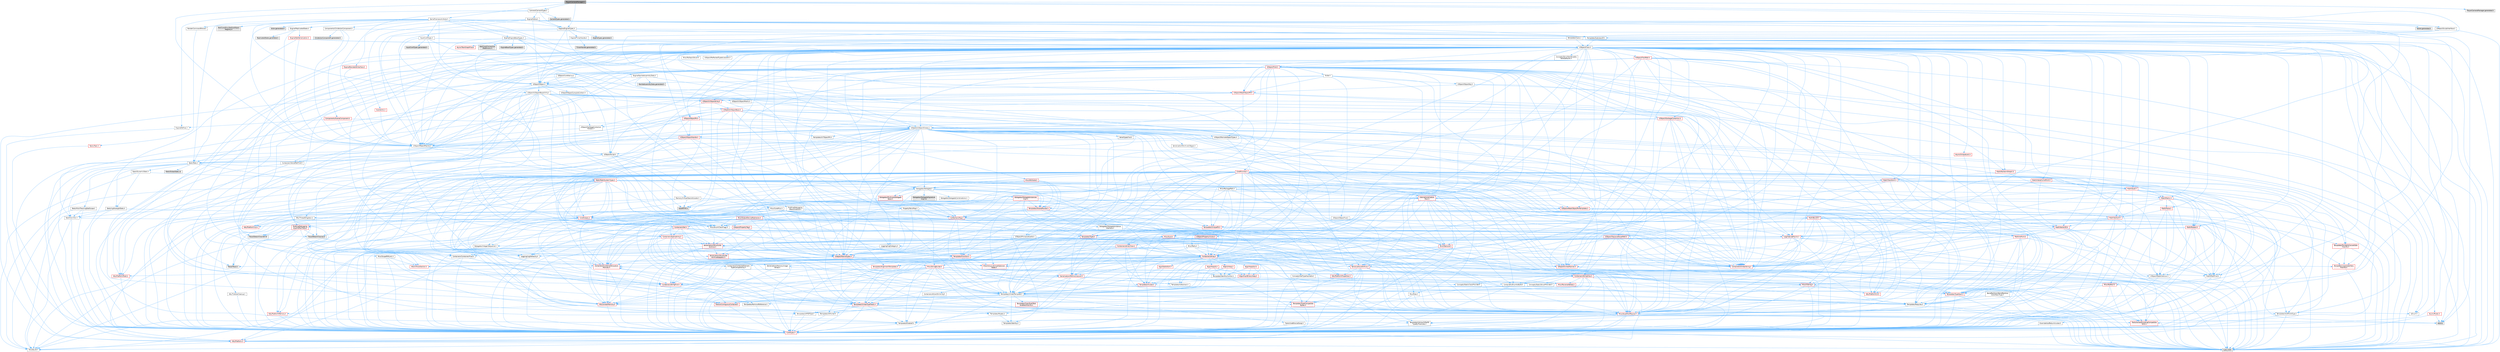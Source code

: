 digraph "PlayerCameraManager.h"
{
 // INTERACTIVE_SVG=YES
 // LATEX_PDF_SIZE
  bgcolor="transparent";
  edge [fontname=Helvetica,fontsize=10,labelfontname=Helvetica,labelfontsize=10];
  node [fontname=Helvetica,fontsize=10,shape=box,height=0.2,width=0.4];
  Node1 [id="Node000001",label="PlayerCameraManager.h",height=0.2,width=0.4,color="gray40", fillcolor="grey60", style="filled", fontcolor="black",tooltip=" "];
  Node1 -> Node2 [id="edge1_Node000001_Node000002",color="steelblue1",style="solid",tooltip=" "];
  Node2 [id="Node000002",label="UObject/ObjectMacros.h",height=0.2,width=0.4,color="grey40", fillcolor="white", style="filled",URL="$d8/d8d/ObjectMacros_8h.html",tooltip=" "];
  Node2 -> Node3 [id="edge2_Node000002_Node000003",color="steelblue1",style="solid",tooltip=" "];
  Node3 [id="Node000003",label="Misc/EnumClassFlags.h",height=0.2,width=0.4,color="grey40", fillcolor="white", style="filled",URL="$d8/de7/EnumClassFlags_8h.html",tooltip=" "];
  Node2 -> Node4 [id="edge3_Node000002_Node000004",color="steelblue1",style="solid",tooltip=" "];
  Node4 [id="Node000004",label="UObject/Script.h",height=0.2,width=0.4,color="grey40", fillcolor="white", style="filled",URL="$de/dc6/Script_8h.html",tooltip=" "];
  Node4 -> Node5 [id="edge4_Node000004_Node000005",color="steelblue1",style="solid",tooltip=" "];
  Node5 [id="Node000005",label="Delegates/Delegate.h",height=0.2,width=0.4,color="grey40", fillcolor="white", style="filled",URL="$d4/d80/Delegate_8h.html",tooltip=" "];
  Node5 -> Node6 [id="edge5_Node000005_Node000006",color="steelblue1",style="solid",tooltip=" "];
  Node6 [id="Node000006",label="CoreTypes.h",height=0.2,width=0.4,color="red", fillcolor="#FFF0F0", style="filled",URL="$dc/dec/CoreTypes_8h.html",tooltip=" "];
  Node6 -> Node7 [id="edge6_Node000006_Node000007",color="steelblue1",style="solid",tooltip=" "];
  Node7 [id="Node000007",label="HAL/Platform.h",height=0.2,width=0.4,color="red", fillcolor="#FFF0F0", style="filled",URL="$d9/dd0/Platform_8h.html",tooltip=" "];
  Node7 -> Node8 [id="edge7_Node000007_Node000008",color="steelblue1",style="solid",tooltip=" "];
  Node8 [id="Node000008",label="Misc/Build.h",height=0.2,width=0.4,color="grey40", fillcolor="white", style="filled",URL="$d3/dbb/Build_8h.html",tooltip=" "];
  Node7 -> Node10 [id="edge8_Node000007_Node000010",color="steelblue1",style="solid",tooltip=" "];
  Node10 [id="Node000010",label="type_traits",height=0.2,width=0.4,color="grey60", fillcolor="#E0E0E0", style="filled",tooltip=" "];
  Node5 -> Node20 [id="edge9_Node000005_Node000020",color="steelblue1",style="solid",tooltip=" "];
  Node20 [id="Node000020",label="Misc/AssertionMacros.h",height=0.2,width=0.4,color="red", fillcolor="#FFF0F0", style="filled",URL="$d0/dfa/AssertionMacros_8h.html",tooltip=" "];
  Node20 -> Node6 [id="edge10_Node000020_Node000006",color="steelblue1",style="solid",tooltip=" "];
  Node20 -> Node7 [id="edge11_Node000020_Node000007",color="steelblue1",style="solid",tooltip=" "];
  Node20 -> Node56 [id="edge12_Node000020_Node000056",color="steelblue1",style="solid",tooltip=" "];
  Node56 [id="Node000056",label="Templates/EnableIf.h",height=0.2,width=0.4,color="grey40", fillcolor="white", style="filled",URL="$d7/d60/EnableIf_8h.html",tooltip=" "];
  Node56 -> Node6 [id="edge13_Node000056_Node000006",color="steelblue1",style="solid",tooltip=" "];
  Node20 -> Node57 [id="edge14_Node000020_Node000057",color="steelblue1",style="solid",tooltip=" "];
  Node57 [id="Node000057",label="Templates/IsArrayOrRefOf\lTypeByPredicate.h",height=0.2,width=0.4,color="grey40", fillcolor="white", style="filled",URL="$d6/da1/IsArrayOrRefOfTypeByPredicate_8h.html",tooltip=" "];
  Node57 -> Node6 [id="edge15_Node000057_Node000006",color="steelblue1",style="solid",tooltip=" "];
  Node20 -> Node60 [id="edge16_Node000020_Node000060",color="steelblue1",style="solid",tooltip=" "];
  Node60 [id="Node000060",label="Traits/IsCharEncodingCompatible\lWith.h",height=0.2,width=0.4,color="red", fillcolor="#FFF0F0", style="filled",URL="$df/dd1/IsCharEncodingCompatibleWith_8h.html",tooltip=" "];
  Node60 -> Node10 [id="edge17_Node000060_Node000010",color="steelblue1",style="solid",tooltip=" "];
  Node20 -> Node69 [id="edge18_Node000020_Node000069",color="steelblue1",style="solid",tooltip=" "];
  Node69 [id="Node000069",label="atomic",height=0.2,width=0.4,color="grey60", fillcolor="#E0E0E0", style="filled",tooltip=" "];
  Node5 -> Node70 [id="edge19_Node000005_Node000070",color="steelblue1",style="solid",tooltip=" "];
  Node70 [id="Node000070",label="UObject/NameTypes.h",height=0.2,width=0.4,color="red", fillcolor="#FFF0F0", style="filled",URL="$d6/d35/NameTypes_8h.html",tooltip=" "];
  Node70 -> Node6 [id="edge20_Node000070_Node000006",color="steelblue1",style="solid",tooltip=" "];
  Node70 -> Node20 [id="edge21_Node000070_Node000020",color="steelblue1",style="solid",tooltip=" "];
  Node70 -> Node71 [id="edge22_Node000070_Node000071",color="steelblue1",style="solid",tooltip=" "];
  Node71 [id="Node000071",label="HAL/UnrealMemory.h",height=0.2,width=0.4,color="red", fillcolor="#FFF0F0", style="filled",URL="$d9/d96/UnrealMemory_8h.html",tooltip=" "];
  Node71 -> Node6 [id="edge23_Node000071_Node000006",color="steelblue1",style="solid",tooltip=" "];
  Node71 -> Node88 [id="edge24_Node000071_Node000088",color="steelblue1",style="solid",tooltip=" "];
  Node88 [id="Node000088",label="HAL/PlatformMemory.h",height=0.2,width=0.4,color="red", fillcolor="#FFF0F0", style="filled",URL="$de/d68/PlatformMemory_8h.html",tooltip=" "];
  Node88 -> Node6 [id="edge25_Node000088_Node000006",color="steelblue1",style="solid",tooltip=" "];
  Node71 -> Node91 [id="edge26_Node000071_Node000091",color="steelblue1",style="solid",tooltip=" "];
  Node91 [id="Node000091",label="Templates/IsPointer.h",height=0.2,width=0.4,color="grey40", fillcolor="white", style="filled",URL="$d7/d05/IsPointer_8h.html",tooltip=" "];
  Node91 -> Node6 [id="edge27_Node000091_Node000006",color="steelblue1",style="solid",tooltip=" "];
  Node70 -> Node92 [id="edge28_Node000070_Node000092",color="steelblue1",style="solid",tooltip=" "];
  Node92 [id="Node000092",label="Templates/UnrealTypeTraits.h",height=0.2,width=0.4,color="red", fillcolor="#FFF0F0", style="filled",URL="$d2/d2d/UnrealTypeTraits_8h.html",tooltip=" "];
  Node92 -> Node6 [id="edge29_Node000092_Node000006",color="steelblue1",style="solid",tooltip=" "];
  Node92 -> Node91 [id="edge30_Node000092_Node000091",color="steelblue1",style="solid",tooltip=" "];
  Node92 -> Node20 [id="edge31_Node000092_Node000020",color="steelblue1",style="solid",tooltip=" "];
  Node92 -> Node56 [id="edge32_Node000092_Node000056",color="steelblue1",style="solid",tooltip=" "];
  Node92 -> Node59 [id="edge33_Node000092_Node000059",color="steelblue1",style="solid",tooltip=" "];
  Node59 [id="Node000059",label="IsEnum.h",height=0.2,width=0.4,color="grey40", fillcolor="white", style="filled",URL="$d4/de5/IsEnum_8h.html",tooltip=" "];
  Node92 -> Node94 [id="edge34_Node000092_Node000094",color="steelblue1",style="solid",tooltip=" "];
  Node94 [id="Node000094",label="Templates/Models.h",height=0.2,width=0.4,color="grey40", fillcolor="white", style="filled",URL="$d3/d0c/Models_8h.html",tooltip=" "];
  Node94 -> Node65 [id="edge35_Node000094_Node000065",color="steelblue1",style="solid",tooltip=" "];
  Node65 [id="Node000065",label="Templates/Identity.h",height=0.2,width=0.4,color="grey40", fillcolor="white", style="filled",URL="$d0/dd5/Identity_8h.html",tooltip=" "];
  Node92 -> Node95 [id="edge36_Node000092_Node000095",color="steelblue1",style="solid",tooltip=" "];
  Node95 [id="Node000095",label="Templates/IsPODType.h",height=0.2,width=0.4,color="grey40", fillcolor="white", style="filled",URL="$d7/db1/IsPODType_8h.html",tooltip=" "];
  Node95 -> Node6 [id="edge37_Node000095_Node000006",color="steelblue1",style="solid",tooltip=" "];
  Node92 -> Node96 [id="edge38_Node000092_Node000096",color="steelblue1",style="solid",tooltip=" "];
  Node96 [id="Node000096",label="Templates/IsUECoreType.h",height=0.2,width=0.4,color="grey40", fillcolor="white", style="filled",URL="$d1/db8/IsUECoreType_8h.html",tooltip=" "];
  Node96 -> Node6 [id="edge39_Node000096_Node000006",color="steelblue1",style="solid",tooltip=" "];
  Node96 -> Node10 [id="edge40_Node000096_Node000010",color="steelblue1",style="solid",tooltip=" "];
  Node70 -> Node97 [id="edge41_Node000070_Node000097",color="steelblue1",style="solid",tooltip=" "];
  Node97 [id="Node000097",label="Templates/UnrealTemplate.h",height=0.2,width=0.4,color="grey40", fillcolor="white", style="filled",URL="$d4/d24/UnrealTemplate_8h.html",tooltip=" "];
  Node97 -> Node6 [id="edge42_Node000097_Node000006",color="steelblue1",style="solid",tooltip=" "];
  Node97 -> Node91 [id="edge43_Node000097_Node000091",color="steelblue1",style="solid",tooltip=" "];
  Node97 -> Node71 [id="edge44_Node000097_Node000071",color="steelblue1",style="solid",tooltip=" "];
  Node97 -> Node98 [id="edge45_Node000097_Node000098",color="steelblue1",style="solid",tooltip=" "];
  Node98 [id="Node000098",label="Templates/CopyQualifiers\lAndRefsFromTo.h",height=0.2,width=0.4,color="red", fillcolor="#FFF0F0", style="filled",URL="$d3/db3/CopyQualifiersAndRefsFromTo_8h.html",tooltip=" "];
  Node97 -> Node92 [id="edge46_Node000097_Node000092",color="steelblue1",style="solid",tooltip=" "];
  Node97 -> Node100 [id="edge47_Node000097_Node000100",color="steelblue1",style="solid",tooltip=" "];
  Node100 [id="Node000100",label="Templates/RemoveReference.h",height=0.2,width=0.4,color="grey40", fillcolor="white", style="filled",URL="$da/dbe/RemoveReference_8h.html",tooltip=" "];
  Node100 -> Node6 [id="edge48_Node000100_Node000006",color="steelblue1",style="solid",tooltip=" "];
  Node97 -> Node64 [id="edge49_Node000097_Node000064",color="steelblue1",style="solid",tooltip=" "];
  Node64 [id="Node000064",label="Templates/Requires.h",height=0.2,width=0.4,color="grey40", fillcolor="white", style="filled",URL="$dc/d96/Requires_8h.html",tooltip=" "];
  Node64 -> Node56 [id="edge50_Node000064_Node000056",color="steelblue1",style="solid",tooltip=" "];
  Node64 -> Node10 [id="edge51_Node000064_Node000010",color="steelblue1",style="solid",tooltip=" "];
  Node97 -> Node101 [id="edge52_Node000097_Node000101",color="steelblue1",style="solid",tooltip=" "];
  Node101 [id="Node000101",label="Templates/TypeCompatible\lBytes.h",height=0.2,width=0.4,color="red", fillcolor="#FFF0F0", style="filled",URL="$df/d0a/TypeCompatibleBytes_8h.html",tooltip=" "];
  Node101 -> Node6 [id="edge53_Node000101_Node000006",color="steelblue1",style="solid",tooltip=" "];
  Node101 -> Node10 [id="edge54_Node000101_Node000010",color="steelblue1",style="solid",tooltip=" "];
  Node97 -> Node65 [id="edge55_Node000097_Node000065",color="steelblue1",style="solid",tooltip=" "];
  Node97 -> Node26 [id="edge56_Node000097_Node000026",color="steelblue1",style="solid",tooltip=" "];
  Node26 [id="Node000026",label="Traits/IsContiguousContainer.h",height=0.2,width=0.4,color="red", fillcolor="#FFF0F0", style="filled",URL="$d5/d3c/IsContiguousContainer_8h.html",tooltip=" "];
  Node26 -> Node6 [id="edge57_Node000026_Node000006",color="steelblue1",style="solid",tooltip=" "];
  Node97 -> Node102 [id="edge58_Node000097_Node000102",color="steelblue1",style="solid",tooltip=" "];
  Node102 [id="Node000102",label="Traits/UseBitwiseSwap.h",height=0.2,width=0.4,color="grey40", fillcolor="white", style="filled",URL="$db/df3/UseBitwiseSwap_8h.html",tooltip=" "];
  Node102 -> Node6 [id="edge59_Node000102_Node000006",color="steelblue1",style="solid",tooltip=" "];
  Node102 -> Node10 [id="edge60_Node000102_Node000010",color="steelblue1",style="solid",tooltip=" "];
  Node97 -> Node10 [id="edge61_Node000097_Node000010",color="steelblue1",style="solid",tooltip=" "];
  Node70 -> Node103 [id="edge62_Node000070_Node000103",color="steelblue1",style="solid",tooltip=" "];
  Node103 [id="Node000103",label="Containers/UnrealString.h",height=0.2,width=0.4,color="red", fillcolor="#FFF0F0", style="filled",URL="$d5/dba/UnrealString_8h.html",tooltip=" "];
  Node70 -> Node107 [id="edge63_Node000070_Node000107",color="steelblue1",style="solid",tooltip=" "];
  Node107 [id="Node000107",label="HAL/CriticalSection.h",height=0.2,width=0.4,color="red", fillcolor="#FFF0F0", style="filled",URL="$d6/d90/CriticalSection_8h.html",tooltip=" "];
  Node70 -> Node23 [id="edge64_Node000070_Node000023",color="steelblue1",style="solid",tooltip=" "];
  Node23 [id="Node000023",label="Containers/StringFwd.h",height=0.2,width=0.4,color="red", fillcolor="#FFF0F0", style="filled",URL="$df/d37/StringFwd_8h.html",tooltip=" "];
  Node23 -> Node6 [id="edge65_Node000023_Node000006",color="steelblue1",style="solid",tooltip=" "];
  Node23 -> Node26 [id="edge66_Node000023_Node000026",color="steelblue1",style="solid",tooltip=" "];
  Node70 -> Node175 [id="edge67_Node000070_Node000175",color="steelblue1",style="solid",tooltip=" "];
  Node175 [id="Node000175",label="UObject/UnrealNames.h",height=0.2,width=0.4,color="red", fillcolor="#FFF0F0", style="filled",URL="$d8/db1/UnrealNames_8h.html",tooltip=" "];
  Node175 -> Node6 [id="edge68_Node000175_Node000006",color="steelblue1",style="solid",tooltip=" "];
  Node70 -> Node141 [id="edge69_Node000070_Node000141",color="steelblue1",style="solid",tooltip=" "];
  Node141 [id="Node000141",label="Serialization/MemoryLayout.h",height=0.2,width=0.4,color="red", fillcolor="#FFF0F0", style="filled",URL="$d7/d66/MemoryLayout_8h.html",tooltip=" "];
  Node141 -> Node142 [id="edge70_Node000141_Node000142",color="steelblue1",style="solid",tooltip=" "];
  Node142 [id="Node000142",label="Concepts/StaticClassProvider.h",height=0.2,width=0.4,color="grey40", fillcolor="white", style="filled",URL="$dd/d83/StaticClassProvider_8h.html",tooltip=" "];
  Node141 -> Node143 [id="edge71_Node000141_Node000143",color="steelblue1",style="solid",tooltip=" "];
  Node143 [id="Node000143",label="Concepts/StaticStructProvider.h",height=0.2,width=0.4,color="grey40", fillcolor="white", style="filled",URL="$d5/d77/StaticStructProvider_8h.html",tooltip=" "];
  Node141 -> Node144 [id="edge72_Node000141_Node000144",color="steelblue1",style="solid",tooltip=" "];
  Node144 [id="Node000144",label="Containers/EnumAsByte.h",height=0.2,width=0.4,color="grey40", fillcolor="white", style="filled",URL="$d6/d9a/EnumAsByte_8h.html",tooltip=" "];
  Node144 -> Node6 [id="edge73_Node000144_Node000006",color="steelblue1",style="solid",tooltip=" "];
  Node144 -> Node95 [id="edge74_Node000144_Node000095",color="steelblue1",style="solid",tooltip=" "];
  Node144 -> Node145 [id="edge75_Node000144_Node000145",color="steelblue1",style="solid",tooltip=" "];
  Node145 [id="Node000145",label="Templates/TypeHash.h",height=0.2,width=0.4,color="red", fillcolor="#FFF0F0", style="filled",URL="$d1/d62/TypeHash_8h.html",tooltip=" "];
  Node145 -> Node6 [id="edge76_Node000145_Node000006",color="steelblue1",style="solid",tooltip=" "];
  Node145 -> Node64 [id="edge77_Node000145_Node000064",color="steelblue1",style="solid",tooltip=" "];
  Node145 -> Node10 [id="edge78_Node000145_Node000010",color="steelblue1",style="solid",tooltip=" "];
  Node141 -> Node23 [id="edge79_Node000141_Node000023",color="steelblue1",style="solid",tooltip=" "];
  Node141 -> Node71 [id="edge80_Node000141_Node000071",color="steelblue1",style="solid",tooltip=" "];
  Node141 -> Node56 [id="edge81_Node000141_Node000056",color="steelblue1",style="solid",tooltip=" "];
  Node141 -> Node153 [id="edge82_Node000141_Node000153",color="steelblue1",style="solid",tooltip=" "];
  Node153 [id="Node000153",label="Templates/IsAbstract.h",height=0.2,width=0.4,color="grey40", fillcolor="white", style="filled",URL="$d8/db7/IsAbstract_8h.html",tooltip=" "];
  Node141 -> Node94 [id="edge83_Node000141_Node000094",color="steelblue1",style="solid",tooltip=" "];
  Node141 -> Node97 [id="edge84_Node000141_Node000097",color="steelblue1",style="solid",tooltip=" "];
  Node70 -> Node124 [id="edge85_Node000070_Node000124",color="steelblue1",style="solid",tooltip=" "];
  Node124 [id="Node000124",label="Misc/IntrusiveUnsetOptional\lState.h",height=0.2,width=0.4,color="red", fillcolor="#FFF0F0", style="filled",URL="$d2/d0a/IntrusiveUnsetOptionalState_8h.html",tooltip=" "];
  Node70 -> Node177 [id="edge86_Node000070_Node000177",color="steelblue1",style="solid",tooltip=" "];
  Node177 [id="Node000177",label="Misc/StringBuilder.h",height=0.2,width=0.4,color="red", fillcolor="#FFF0F0", style="filled",URL="$d4/d52/StringBuilder_8h.html",tooltip=" "];
  Node177 -> Node23 [id="edge87_Node000177_Node000023",color="steelblue1",style="solid",tooltip=" "];
  Node177 -> Node178 [id="edge88_Node000177_Node000178",color="steelblue1",style="solid",tooltip=" "];
  Node178 [id="Node000178",label="Containers/StringView.h",height=0.2,width=0.4,color="red", fillcolor="#FFF0F0", style="filled",URL="$dd/dea/StringView_8h.html",tooltip=" "];
  Node178 -> Node6 [id="edge89_Node000178_Node000006",color="steelblue1",style="solid",tooltip=" "];
  Node178 -> Node23 [id="edge90_Node000178_Node000023",color="steelblue1",style="solid",tooltip=" "];
  Node178 -> Node71 [id="edge91_Node000178_Node000071",color="steelblue1",style="solid",tooltip=" "];
  Node178 -> Node147 [id="edge92_Node000178_Node000147",color="steelblue1",style="solid",tooltip=" "];
  Node147 [id="Node000147",label="Misc/CString.h",height=0.2,width=0.4,color="red", fillcolor="#FFF0F0", style="filled",URL="$d2/d49/CString_8h.html",tooltip=" "];
  Node147 -> Node6 [id="edge93_Node000147_Node000006",color="steelblue1",style="solid",tooltip=" "];
  Node147 -> Node33 [id="edge94_Node000147_Node000033",color="steelblue1",style="solid",tooltip=" "];
  Node33 [id="Node000033",label="HAL/PlatformCrt.h",height=0.2,width=0.4,color="red", fillcolor="#FFF0F0", style="filled",URL="$d8/d75/PlatformCrt_8h.html",tooltip=" "];
  Node147 -> Node20 [id="edge95_Node000147_Node000020",color="steelblue1",style="solid",tooltip=" "];
  Node147 -> Node57 [id="edge96_Node000147_Node000057",color="steelblue1",style="solid",tooltip=" "];
  Node147 -> Node60 [id="edge97_Node000147_Node000060",color="steelblue1",style="solid",tooltip=" "];
  Node178 -> Node126 [id="edge98_Node000178_Node000126",color="steelblue1",style="solid",tooltip=" "];
  Node126 [id="Node000126",label="Misc/ReverseIterate.h",height=0.2,width=0.4,color="red", fillcolor="#FFF0F0", style="filled",URL="$db/de3/ReverseIterate_8h.html",tooltip=" "];
  Node126 -> Node7 [id="edge99_Node000126_Node000007",color="steelblue1",style="solid",tooltip=" "];
  Node178 -> Node64 [id="edge100_Node000178_Node000064",color="steelblue1",style="solid",tooltip=" "];
  Node178 -> Node97 [id="edge101_Node000178_Node000097",color="steelblue1",style="solid",tooltip=" "];
  Node178 -> Node60 [id="edge102_Node000178_Node000060",color="steelblue1",style="solid",tooltip=" "];
  Node178 -> Node26 [id="edge103_Node000178_Node000026",color="steelblue1",style="solid",tooltip=" "];
  Node178 -> Node10 [id="edge104_Node000178_Node000010",color="steelblue1",style="solid",tooltip=" "];
  Node177 -> Node6 [id="edge105_Node000177_Node000006",color="steelblue1",style="solid",tooltip=" "];
  Node177 -> Node71 [id="edge106_Node000177_Node000071",color="steelblue1",style="solid",tooltip=" "];
  Node177 -> Node20 [id="edge107_Node000177_Node000020",color="steelblue1",style="solid",tooltip=" "];
  Node177 -> Node147 [id="edge108_Node000177_Node000147",color="steelblue1",style="solid",tooltip=" "];
  Node177 -> Node56 [id="edge109_Node000177_Node000056",color="steelblue1",style="solid",tooltip=" "];
  Node177 -> Node57 [id="edge110_Node000177_Node000057",color="steelblue1",style="solid",tooltip=" "];
  Node177 -> Node64 [id="edge111_Node000177_Node000064",color="steelblue1",style="solid",tooltip=" "];
  Node177 -> Node97 [id="edge112_Node000177_Node000097",color="steelblue1",style="solid",tooltip=" "];
  Node177 -> Node92 [id="edge113_Node000177_Node000092",color="steelblue1",style="solid",tooltip=" "];
  Node177 -> Node60 [id="edge114_Node000177_Node000060",color="steelblue1",style="solid",tooltip=" "];
  Node177 -> Node26 [id="edge115_Node000177_Node000026",color="steelblue1",style="solid",tooltip=" "];
  Node177 -> Node10 [id="edge116_Node000177_Node000010",color="steelblue1",style="solid",tooltip=" "];
  Node70 -> Node55 [id="edge117_Node000070_Node000055",color="steelblue1",style="solid",tooltip=" "];
  Node55 [id="Node000055",label="Trace/Trace.h",height=0.2,width=0.4,color="grey60", fillcolor="#E0E0E0", style="filled",tooltip=" "];
  Node5 -> Node183 [id="edge118_Node000005_Node000183",color="steelblue1",style="solid",tooltip=" "];
  Node183 [id="Node000183",label="Templates/SharedPointer.h",height=0.2,width=0.4,color="red", fillcolor="#FFF0F0", style="filled",URL="$d2/d17/SharedPointer_8h.html",tooltip=" "];
  Node183 -> Node6 [id="edge119_Node000183_Node000006",color="steelblue1",style="solid",tooltip=" "];
  Node183 -> Node124 [id="edge120_Node000183_Node000124",color="steelblue1",style="solid",tooltip=" "];
  Node183 -> Node184 [id="edge121_Node000183_Node000184",color="steelblue1",style="solid",tooltip=" "];
  Node184 [id="Node000184",label="Templates/PointerIsConvertible\lFromTo.h",height=0.2,width=0.4,color="red", fillcolor="#FFF0F0", style="filled",URL="$d6/d65/PointerIsConvertibleFromTo_8h.html",tooltip=" "];
  Node184 -> Node6 [id="edge122_Node000184_Node000006",color="steelblue1",style="solid",tooltip=" "];
  Node184 -> Node168 [id="edge123_Node000184_Node000168",color="steelblue1",style="solid",tooltip=" "];
  Node168 [id="Node000168",label="Templates/LosesQualifiers\lFromTo.h",height=0.2,width=0.4,color="red", fillcolor="#FFF0F0", style="filled",URL="$d2/db3/LosesQualifiersFromTo_8h.html",tooltip=" "];
  Node168 -> Node10 [id="edge124_Node000168_Node000010",color="steelblue1",style="solid",tooltip=" "];
  Node184 -> Node10 [id="edge125_Node000184_Node000010",color="steelblue1",style="solid",tooltip=" "];
  Node183 -> Node20 [id="edge126_Node000183_Node000020",color="steelblue1",style="solid",tooltip=" "];
  Node183 -> Node71 [id="edge127_Node000183_Node000071",color="steelblue1",style="solid",tooltip=" "];
  Node183 -> Node123 [id="edge128_Node000183_Node000123",color="steelblue1",style="solid",tooltip=" "];
  Node123 [id="Node000123",label="Containers/Array.h",height=0.2,width=0.4,color="red", fillcolor="#FFF0F0", style="filled",URL="$df/dd0/Array_8h.html",tooltip=" "];
  Node123 -> Node6 [id="edge129_Node000123_Node000006",color="steelblue1",style="solid",tooltip=" "];
  Node123 -> Node20 [id="edge130_Node000123_Node000020",color="steelblue1",style="solid",tooltip=" "];
  Node123 -> Node124 [id="edge131_Node000123_Node000124",color="steelblue1",style="solid",tooltip=" "];
  Node123 -> Node126 [id="edge132_Node000123_Node000126",color="steelblue1",style="solid",tooltip=" "];
  Node123 -> Node71 [id="edge133_Node000123_Node000071",color="steelblue1",style="solid",tooltip=" "];
  Node123 -> Node92 [id="edge134_Node000123_Node000092",color="steelblue1",style="solid",tooltip=" "];
  Node123 -> Node97 [id="edge135_Node000123_Node000097",color="steelblue1",style="solid",tooltip=" "];
  Node123 -> Node128 [id="edge136_Node000123_Node000128",color="steelblue1",style="solid",tooltip=" "];
  Node128 [id="Node000128",label="Containers/AllowShrinking.h",height=0.2,width=0.4,color="grey40", fillcolor="white", style="filled",URL="$d7/d1a/AllowShrinking_8h.html",tooltip=" "];
  Node128 -> Node6 [id="edge137_Node000128_Node000006",color="steelblue1",style="solid",tooltip=" "];
  Node123 -> Node111 [id="edge138_Node000123_Node000111",color="steelblue1",style="solid",tooltip=" "];
  Node111 [id="Node000111",label="Containers/ContainerAllocation\lPolicies.h",height=0.2,width=0.4,color="red", fillcolor="#FFF0F0", style="filled",URL="$d7/dff/ContainerAllocationPolicies_8h.html",tooltip=" "];
  Node111 -> Node6 [id="edge139_Node000111_Node000006",color="steelblue1",style="solid",tooltip=" "];
  Node111 -> Node111 [id="edge140_Node000111_Node000111",color="steelblue1",style="solid",tooltip=" "];
  Node111 -> Node113 [id="edge141_Node000111_Node000113",color="steelblue1",style="solid",tooltip=" "];
  Node113 [id="Node000113",label="HAL/PlatformMath.h",height=0.2,width=0.4,color="red", fillcolor="#FFF0F0", style="filled",URL="$dc/d53/PlatformMath_8h.html",tooltip=" "];
  Node113 -> Node6 [id="edge142_Node000113_Node000006",color="steelblue1",style="solid",tooltip=" "];
  Node111 -> Node71 [id="edge143_Node000111_Node000071",color="steelblue1",style="solid",tooltip=" "];
  Node111 -> Node20 [id="edge144_Node000111_Node000020",color="steelblue1",style="solid",tooltip=" "];
  Node111 -> Node101 [id="edge145_Node000111_Node000101",color="steelblue1",style="solid",tooltip=" "];
  Node111 -> Node10 [id="edge146_Node000111_Node000010",color="steelblue1",style="solid",tooltip=" "];
  Node123 -> Node129 [id="edge147_Node000123_Node000129",color="steelblue1",style="solid",tooltip=" "];
  Node129 [id="Node000129",label="Containers/ContainerElement\lTypeCompatibility.h",height=0.2,width=0.4,color="grey40", fillcolor="white", style="filled",URL="$df/ddf/ContainerElementTypeCompatibility_8h.html",tooltip=" "];
  Node129 -> Node6 [id="edge148_Node000129_Node000006",color="steelblue1",style="solid",tooltip=" "];
  Node129 -> Node92 [id="edge149_Node000129_Node000092",color="steelblue1",style="solid",tooltip=" "];
  Node123 -> Node130 [id="edge150_Node000123_Node000130",color="steelblue1",style="solid",tooltip=" "];
  Node130 [id="Node000130",label="Serialization/Archive.h",height=0.2,width=0.4,color="red", fillcolor="#FFF0F0", style="filled",URL="$d7/d3b/Archive_8h.html",tooltip=" "];
  Node130 -> Node6 [id="edge151_Node000130_Node000006",color="steelblue1",style="solid",tooltip=" "];
  Node130 -> Node131 [id="edge152_Node000130_Node000131",color="steelblue1",style="solid",tooltip=" "];
  Node131 [id="Node000131",label="HAL/PlatformProperties.h",height=0.2,width=0.4,color="red", fillcolor="#FFF0F0", style="filled",URL="$d9/db0/PlatformProperties_8h.html",tooltip=" "];
  Node131 -> Node6 [id="edge153_Node000131_Node000006",color="steelblue1",style="solid",tooltip=" "];
  Node130 -> Node30 [id="edge154_Node000130_Node000030",color="steelblue1",style="solid",tooltip=" "];
  Node30 [id="Node000030",label="Math/MathFwd.h",height=0.2,width=0.4,color="grey40", fillcolor="white", style="filled",URL="$d2/d10/MathFwd_8h.html",tooltip=" "];
  Node30 -> Node7 [id="edge155_Node000030_Node000007",color="steelblue1",style="solid",tooltip=" "];
  Node130 -> Node20 [id="edge156_Node000130_Node000020",color="steelblue1",style="solid",tooltip=" "];
  Node130 -> Node8 [id="edge157_Node000130_Node000008",color="steelblue1",style="solid",tooltip=" "];
  Node130 -> Node56 [id="edge158_Node000130_Node000056",color="steelblue1",style="solid",tooltip=" "];
  Node130 -> Node57 [id="edge159_Node000130_Node000057",color="steelblue1",style="solid",tooltip=" "];
  Node130 -> Node97 [id="edge160_Node000130_Node000097",color="steelblue1",style="solid",tooltip=" "];
  Node130 -> Node60 [id="edge161_Node000130_Node000060",color="steelblue1",style="solid",tooltip=" "];
  Node130 -> Node139 [id="edge162_Node000130_Node000139",color="steelblue1",style="solid",tooltip=" "];
  Node139 [id="Node000139",label="UObject/ObjectVersion.h",height=0.2,width=0.4,color="grey40", fillcolor="white", style="filled",URL="$da/d63/ObjectVersion_8h.html",tooltip=" "];
  Node139 -> Node6 [id="edge163_Node000139_Node000006",color="steelblue1",style="solid",tooltip=" "];
  Node123 -> Node140 [id="edge164_Node000123_Node000140",color="steelblue1",style="solid",tooltip=" "];
  Node140 [id="Node000140",label="Serialization/MemoryImage\lWriter.h",height=0.2,width=0.4,color="grey40", fillcolor="white", style="filled",URL="$d0/d08/MemoryImageWriter_8h.html",tooltip=" "];
  Node140 -> Node6 [id="edge165_Node000140_Node000006",color="steelblue1",style="solid",tooltip=" "];
  Node140 -> Node141 [id="edge166_Node000140_Node000141",color="steelblue1",style="solid",tooltip=" "];
  Node123 -> Node154 [id="edge167_Node000123_Node000154",color="steelblue1",style="solid",tooltip=" "];
  Node154 [id="Node000154",label="Algo/Heapify.h",height=0.2,width=0.4,color="red", fillcolor="#FFF0F0", style="filled",URL="$d0/d2a/Heapify_8h.html",tooltip=" "];
  Node154 -> Node155 [id="edge168_Node000154_Node000155",color="steelblue1",style="solid",tooltip=" "];
  Node155 [id="Node000155",label="Algo/Impl/BinaryHeap.h",height=0.2,width=0.4,color="red", fillcolor="#FFF0F0", style="filled",URL="$d7/da3/Algo_2Impl_2BinaryHeap_8h.html",tooltip=" "];
  Node155 -> Node156 [id="edge169_Node000155_Node000156",color="steelblue1",style="solid",tooltip=" "];
  Node156 [id="Node000156",label="Templates/Invoke.h",height=0.2,width=0.4,color="red", fillcolor="#FFF0F0", style="filled",URL="$d7/deb/Invoke_8h.html",tooltip=" "];
  Node156 -> Node6 [id="edge170_Node000156_Node000006",color="steelblue1",style="solid",tooltip=" "];
  Node156 -> Node97 [id="edge171_Node000156_Node000097",color="steelblue1",style="solid",tooltip=" "];
  Node156 -> Node10 [id="edge172_Node000156_Node000010",color="steelblue1",style="solid",tooltip=" "];
  Node155 -> Node10 [id="edge173_Node000155_Node000010",color="steelblue1",style="solid",tooltip=" "];
  Node154 -> Node160 [id="edge174_Node000154_Node000160",color="steelblue1",style="solid",tooltip=" "];
  Node160 [id="Node000160",label="Templates/IdentityFunctor.h",height=0.2,width=0.4,color="grey40", fillcolor="white", style="filled",URL="$d7/d2e/IdentityFunctor_8h.html",tooltip=" "];
  Node160 -> Node7 [id="edge175_Node000160_Node000007",color="steelblue1",style="solid",tooltip=" "];
  Node154 -> Node156 [id="edge176_Node000154_Node000156",color="steelblue1",style="solid",tooltip=" "];
  Node154 -> Node97 [id="edge177_Node000154_Node000097",color="steelblue1",style="solid",tooltip=" "];
  Node123 -> Node162 [id="edge178_Node000123_Node000162",color="steelblue1",style="solid",tooltip=" "];
  Node162 [id="Node000162",label="Algo/HeapSort.h",height=0.2,width=0.4,color="red", fillcolor="#FFF0F0", style="filled",URL="$d3/d92/HeapSort_8h.html",tooltip=" "];
  Node162 -> Node155 [id="edge179_Node000162_Node000155",color="steelblue1",style="solid",tooltip=" "];
  Node162 -> Node160 [id="edge180_Node000162_Node000160",color="steelblue1",style="solid",tooltip=" "];
  Node162 -> Node97 [id="edge181_Node000162_Node000097",color="steelblue1",style="solid",tooltip=" "];
  Node123 -> Node163 [id="edge182_Node000123_Node000163",color="steelblue1",style="solid",tooltip=" "];
  Node163 [id="Node000163",label="Algo/IsHeap.h",height=0.2,width=0.4,color="red", fillcolor="#FFF0F0", style="filled",URL="$de/d32/IsHeap_8h.html",tooltip=" "];
  Node163 -> Node155 [id="edge183_Node000163_Node000155",color="steelblue1",style="solid",tooltip=" "];
  Node163 -> Node160 [id="edge184_Node000163_Node000160",color="steelblue1",style="solid",tooltip=" "];
  Node163 -> Node156 [id="edge185_Node000163_Node000156",color="steelblue1",style="solid",tooltip=" "];
  Node163 -> Node97 [id="edge186_Node000163_Node000097",color="steelblue1",style="solid",tooltip=" "];
  Node123 -> Node155 [id="edge187_Node000123_Node000155",color="steelblue1",style="solid",tooltip=" "];
  Node123 -> Node164 [id="edge188_Node000123_Node000164",color="steelblue1",style="solid",tooltip=" "];
  Node164 [id="Node000164",label="Algo/StableSort.h",height=0.2,width=0.4,color="red", fillcolor="#FFF0F0", style="filled",URL="$d7/d3c/StableSort_8h.html",tooltip=" "];
  Node164 -> Node160 [id="edge189_Node000164_Node000160",color="steelblue1",style="solid",tooltip=" "];
  Node164 -> Node156 [id="edge190_Node000164_Node000156",color="steelblue1",style="solid",tooltip=" "];
  Node164 -> Node97 [id="edge191_Node000164_Node000097",color="steelblue1",style="solid",tooltip=" "];
  Node123 -> Node167 [id="edge192_Node000123_Node000167",color="steelblue1",style="solid",tooltip=" "];
  Node167 [id="Node000167",label="Concepts/GetTypeHashable.h",height=0.2,width=0.4,color="grey40", fillcolor="white", style="filled",URL="$d3/da2/GetTypeHashable_8h.html",tooltip=" "];
  Node167 -> Node6 [id="edge193_Node000167_Node000006",color="steelblue1",style="solid",tooltip=" "];
  Node167 -> Node145 [id="edge194_Node000167_Node000145",color="steelblue1",style="solid",tooltip=" "];
  Node123 -> Node160 [id="edge195_Node000123_Node000160",color="steelblue1",style="solid",tooltip=" "];
  Node123 -> Node156 [id="edge196_Node000123_Node000156",color="steelblue1",style="solid",tooltip=" "];
  Node123 -> Node168 [id="edge197_Node000123_Node000168",color="steelblue1",style="solid",tooltip=" "];
  Node123 -> Node64 [id="edge198_Node000123_Node000064",color="steelblue1",style="solid",tooltip=" "];
  Node123 -> Node173 [id="edge199_Node000123_Node000173",color="steelblue1",style="solid",tooltip=" "];
  Node173 [id="Node000173",label="Templates/AlignmentTemplates.h",height=0.2,width=0.4,color="red", fillcolor="#FFF0F0", style="filled",URL="$dd/d32/AlignmentTemplates_8h.html",tooltip=" "];
  Node173 -> Node6 [id="edge200_Node000173_Node000006",color="steelblue1",style="solid",tooltip=" "];
  Node173 -> Node91 [id="edge201_Node000173_Node000091",color="steelblue1",style="solid",tooltip=" "];
  Node123 -> Node10 [id="edge202_Node000123_Node000010",color="steelblue1",style="solid",tooltip=" "];
  Node183 -> Node185 [id="edge203_Node000183_Node000185",color="steelblue1",style="solid",tooltip=" "];
  Node185 [id="Node000185",label="Containers/Map.h",height=0.2,width=0.4,color="red", fillcolor="#FFF0F0", style="filled",URL="$df/d79/Map_8h.html",tooltip=" "];
  Node185 -> Node6 [id="edge204_Node000185_Node000006",color="steelblue1",style="solid",tooltip=" "];
  Node185 -> Node129 [id="edge205_Node000185_Node000129",color="steelblue1",style="solid",tooltip=" "];
  Node185 -> Node187 [id="edge206_Node000185_Node000187",color="steelblue1",style="solid",tooltip=" "];
  Node187 [id="Node000187",label="Containers/Set.h",height=0.2,width=0.4,color="red", fillcolor="#FFF0F0", style="filled",URL="$d4/d45/Set_8h.html",tooltip=" "];
  Node187 -> Node111 [id="edge207_Node000187_Node000111",color="steelblue1",style="solid",tooltip=" "];
  Node187 -> Node129 [id="edge208_Node000187_Node000129",color="steelblue1",style="solid",tooltip=" "];
  Node187 -> Node189 [id="edge209_Node000187_Node000189",color="steelblue1",style="solid",tooltip=" "];
  Node189 [id="Node000189",label="Containers/SparseArray.h",height=0.2,width=0.4,color="red", fillcolor="#FFF0F0", style="filled",URL="$d5/dbf/SparseArray_8h.html",tooltip=" "];
  Node189 -> Node6 [id="edge210_Node000189_Node000006",color="steelblue1",style="solid",tooltip=" "];
  Node189 -> Node20 [id="edge211_Node000189_Node000020",color="steelblue1",style="solid",tooltip=" "];
  Node189 -> Node71 [id="edge212_Node000189_Node000071",color="steelblue1",style="solid",tooltip=" "];
  Node189 -> Node92 [id="edge213_Node000189_Node000092",color="steelblue1",style="solid",tooltip=" "];
  Node189 -> Node97 [id="edge214_Node000189_Node000097",color="steelblue1",style="solid",tooltip=" "];
  Node189 -> Node111 [id="edge215_Node000189_Node000111",color="steelblue1",style="solid",tooltip=" "];
  Node189 -> Node123 [id="edge216_Node000189_Node000123",color="steelblue1",style="solid",tooltip=" "];
  Node189 -> Node192 [id="edge217_Node000189_Node000192",color="steelblue1",style="solid",tooltip=" "];
  Node192 [id="Node000192",label="Serialization/Structured\lArchive.h",height=0.2,width=0.4,color="red", fillcolor="#FFF0F0", style="filled",URL="$d9/d1e/StructuredArchive_8h.html",tooltip=" "];
  Node192 -> Node123 [id="edge218_Node000192_Node000123",color="steelblue1",style="solid",tooltip=" "];
  Node192 -> Node111 [id="edge219_Node000192_Node000111",color="steelblue1",style="solid",tooltip=" "];
  Node192 -> Node6 [id="edge220_Node000192_Node000006",color="steelblue1",style="solid",tooltip=" "];
  Node192 -> Node8 [id="edge221_Node000192_Node000008",color="steelblue1",style="solid",tooltip=" "];
  Node192 -> Node130 [id="edge222_Node000192_Node000130",color="steelblue1",style="solid",tooltip=" "];
  Node192 -> Node196 [id="edge223_Node000192_Node000196",color="steelblue1",style="solid",tooltip=" "];
  Node196 [id="Node000196",label="Serialization/Structured\lArchiveAdapters.h",height=0.2,width=0.4,color="red", fillcolor="#FFF0F0", style="filled",URL="$d3/de1/StructuredArchiveAdapters_8h.html",tooltip=" "];
  Node196 -> Node6 [id="edge224_Node000196_Node000006",color="steelblue1",style="solid",tooltip=" "];
  Node196 -> Node94 [id="edge225_Node000196_Node000094",color="steelblue1",style="solid",tooltip=" "];
  Node189 -> Node140 [id="edge226_Node000189_Node000140",color="steelblue1",style="solid",tooltip=" "];
  Node189 -> Node103 [id="edge227_Node000189_Node000103",color="steelblue1",style="solid",tooltip=" "];
  Node189 -> Node124 [id="edge228_Node000189_Node000124",color="steelblue1",style="solid",tooltip=" "];
  Node187 -> Node29 [id="edge229_Node000187_Node000029",color="steelblue1",style="solid",tooltip=" "];
  Node29 [id="Node000029",label="Containers/ContainersFwd.h",height=0.2,width=0.4,color="grey40", fillcolor="white", style="filled",URL="$d4/d0a/ContainersFwd_8h.html",tooltip=" "];
  Node29 -> Node7 [id="edge230_Node000029_Node000007",color="steelblue1",style="solid",tooltip=" "];
  Node29 -> Node6 [id="edge231_Node000029_Node000006",color="steelblue1",style="solid",tooltip=" "];
  Node29 -> Node26 [id="edge232_Node000029_Node000026",color="steelblue1",style="solid",tooltip=" "];
  Node187 -> Node20 [id="edge233_Node000187_Node000020",color="steelblue1",style="solid",tooltip=" "];
  Node187 -> Node140 [id="edge234_Node000187_Node000140",color="steelblue1",style="solid",tooltip=" "];
  Node187 -> Node192 [id="edge235_Node000187_Node000192",color="steelblue1",style="solid",tooltip=" "];
  Node187 -> Node208 [id="edge236_Node000187_Node000208",color="steelblue1",style="solid",tooltip=" "];
  Node208 [id="Node000208",label="Templates/Function.h",height=0.2,width=0.4,color="red", fillcolor="#FFF0F0", style="filled",URL="$df/df5/Function_8h.html",tooltip=" "];
  Node208 -> Node6 [id="edge237_Node000208_Node000006",color="steelblue1",style="solid",tooltip=" "];
  Node208 -> Node20 [id="edge238_Node000208_Node000020",color="steelblue1",style="solid",tooltip=" "];
  Node208 -> Node124 [id="edge239_Node000208_Node000124",color="steelblue1",style="solid",tooltip=" "];
  Node208 -> Node71 [id="edge240_Node000208_Node000071",color="steelblue1",style="solid",tooltip=" "];
  Node208 -> Node92 [id="edge241_Node000208_Node000092",color="steelblue1",style="solid",tooltip=" "];
  Node208 -> Node156 [id="edge242_Node000208_Node000156",color="steelblue1",style="solid",tooltip=" "];
  Node208 -> Node97 [id="edge243_Node000208_Node000097",color="steelblue1",style="solid",tooltip=" "];
  Node208 -> Node64 [id="edge244_Node000208_Node000064",color="steelblue1",style="solid",tooltip=" "];
  Node208 -> Node10 [id="edge245_Node000208_Node000010",color="steelblue1",style="solid",tooltip=" "];
  Node187 -> Node145 [id="edge246_Node000187_Node000145",color="steelblue1",style="solid",tooltip=" "];
  Node187 -> Node97 [id="edge247_Node000187_Node000097",color="steelblue1",style="solid",tooltip=" "];
  Node187 -> Node10 [id="edge248_Node000187_Node000010",color="steelblue1",style="solid",tooltip=" "];
  Node185 -> Node103 [id="edge249_Node000185_Node000103",color="steelblue1",style="solid",tooltip=" "];
  Node185 -> Node20 [id="edge250_Node000185_Node000020",color="steelblue1",style="solid",tooltip=" "];
  Node185 -> Node208 [id="edge251_Node000185_Node000208",color="steelblue1",style="solid",tooltip=" "];
  Node185 -> Node211 [id="edge252_Node000185_Node000211",color="steelblue1",style="solid",tooltip=" "];
  Node211 [id="Node000211",label="Templates/Tuple.h",height=0.2,width=0.4,color="red", fillcolor="#FFF0F0", style="filled",URL="$d2/d4f/Tuple_8h.html",tooltip=" "];
  Node211 -> Node6 [id="edge253_Node000211_Node000006",color="steelblue1",style="solid",tooltip=" "];
  Node211 -> Node97 [id="edge254_Node000211_Node000097",color="steelblue1",style="solid",tooltip=" "];
  Node211 -> Node212 [id="edge255_Node000211_Node000212",color="steelblue1",style="solid",tooltip=" "];
  Node212 [id="Node000212",label="Delegates/IntegerSequence.h",height=0.2,width=0.4,color="grey40", fillcolor="white", style="filled",URL="$d2/dcc/IntegerSequence_8h.html",tooltip=" "];
  Node212 -> Node6 [id="edge256_Node000212_Node000006",color="steelblue1",style="solid",tooltip=" "];
  Node211 -> Node156 [id="edge257_Node000211_Node000156",color="steelblue1",style="solid",tooltip=" "];
  Node211 -> Node192 [id="edge258_Node000211_Node000192",color="steelblue1",style="solid",tooltip=" "];
  Node211 -> Node141 [id="edge259_Node000211_Node000141",color="steelblue1",style="solid",tooltip=" "];
  Node211 -> Node64 [id="edge260_Node000211_Node000064",color="steelblue1",style="solid",tooltip=" "];
  Node211 -> Node145 [id="edge261_Node000211_Node000145",color="steelblue1",style="solid",tooltip=" "];
  Node211 -> Node10 [id="edge262_Node000211_Node000010",color="steelblue1",style="solid",tooltip=" "];
  Node185 -> Node97 [id="edge263_Node000185_Node000097",color="steelblue1",style="solid",tooltip=" "];
  Node185 -> Node92 [id="edge264_Node000185_Node000092",color="steelblue1",style="solid",tooltip=" "];
  Node185 -> Node10 [id="edge265_Node000185_Node000010",color="steelblue1",style="solid",tooltip=" "];
  Node183 -> Node214 [id="edge266_Node000183_Node000214",color="steelblue1",style="solid",tooltip=" "];
  Node214 [id="Node000214",label="CoreGlobals.h",height=0.2,width=0.4,color="red", fillcolor="#FFF0F0", style="filled",URL="$d5/d8c/CoreGlobals_8h.html",tooltip=" "];
  Node214 -> Node103 [id="edge267_Node000214_Node000103",color="steelblue1",style="solid",tooltip=" "];
  Node214 -> Node6 [id="edge268_Node000214_Node000006",color="steelblue1",style="solid",tooltip=" "];
  Node214 -> Node215 [id="edge269_Node000214_Node000215",color="steelblue1",style="solid",tooltip=" "];
  Node215 [id="Node000215",label="HAL/PlatformTLS.h",height=0.2,width=0.4,color="red", fillcolor="#FFF0F0", style="filled",URL="$d0/def/PlatformTLS_8h.html",tooltip=" "];
  Node215 -> Node6 [id="edge270_Node000215_Node000006",color="steelblue1",style="solid",tooltip=" "];
  Node214 -> Node218 [id="edge271_Node000214_Node000218",color="steelblue1",style="solid",tooltip=" "];
  Node218 [id="Node000218",label="Logging/LogMacros.h",height=0.2,width=0.4,color="red", fillcolor="#FFF0F0", style="filled",URL="$d0/d16/LogMacros_8h.html",tooltip=" "];
  Node218 -> Node103 [id="edge272_Node000218_Node000103",color="steelblue1",style="solid",tooltip=" "];
  Node218 -> Node6 [id="edge273_Node000218_Node000006",color="steelblue1",style="solid",tooltip=" "];
  Node218 -> Node219 [id="edge274_Node000218_Node000219",color="steelblue1",style="solid",tooltip=" "];
  Node219 [id="Node000219",label="Logging/LogCategory.h",height=0.2,width=0.4,color="grey40", fillcolor="white", style="filled",URL="$d9/d36/LogCategory_8h.html",tooltip=" "];
  Node219 -> Node6 [id="edge275_Node000219_Node000006",color="steelblue1",style="solid",tooltip=" "];
  Node219 -> Node78 [id="edge276_Node000219_Node000078",color="steelblue1",style="solid",tooltip=" "];
  Node78 [id="Node000078",label="Logging/LogVerbosity.h",height=0.2,width=0.4,color="grey40", fillcolor="white", style="filled",URL="$d2/d8f/LogVerbosity_8h.html",tooltip=" "];
  Node78 -> Node6 [id="edge277_Node000078_Node000006",color="steelblue1",style="solid",tooltip=" "];
  Node219 -> Node70 [id="edge278_Node000219_Node000070",color="steelblue1",style="solid",tooltip=" "];
  Node218 -> Node78 [id="edge279_Node000218_Node000078",color="steelblue1",style="solid",tooltip=" "];
  Node218 -> Node20 [id="edge280_Node000218_Node000020",color="steelblue1",style="solid",tooltip=" "];
  Node218 -> Node8 [id="edge281_Node000218_Node000008",color="steelblue1",style="solid",tooltip=" "];
  Node218 -> Node56 [id="edge282_Node000218_Node000056",color="steelblue1",style="solid",tooltip=" "];
  Node218 -> Node57 [id="edge283_Node000218_Node000057",color="steelblue1",style="solid",tooltip=" "];
  Node218 -> Node60 [id="edge284_Node000218_Node000060",color="steelblue1",style="solid",tooltip=" "];
  Node218 -> Node10 [id="edge285_Node000218_Node000010",color="steelblue1",style="solid",tooltip=" "];
  Node214 -> Node8 [id="edge286_Node000214_Node000008",color="steelblue1",style="solid",tooltip=" "];
  Node214 -> Node3 [id="edge287_Node000214_Node000003",color="steelblue1",style="solid",tooltip=" "];
  Node214 -> Node48 [id="edge288_Node000214_Node000048",color="steelblue1",style="solid",tooltip=" "];
  Node48 [id="Node000048",label="ProfilingDebugging\l/CpuProfilerTrace.h",height=0.2,width=0.4,color="red", fillcolor="#FFF0F0", style="filled",URL="$da/dcb/CpuProfilerTrace_8h.html",tooltip=" "];
  Node48 -> Node6 [id="edge289_Node000048_Node000006",color="steelblue1",style="solid",tooltip=" "];
  Node48 -> Node29 [id="edge290_Node000048_Node000029",color="steelblue1",style="solid",tooltip=" "];
  Node48 -> Node8 [id="edge291_Node000048_Node000008",color="steelblue1",style="solid",tooltip=" "];
  Node48 -> Node53 [id="edge292_Node000048_Node000053",color="steelblue1",style="solid",tooltip=" "];
  Node53 [id="Node000053",label="Trace/Detail/Channel.h",height=0.2,width=0.4,color="grey60", fillcolor="#E0E0E0", style="filled",tooltip=" "];
  Node48 -> Node54 [id="edge293_Node000048_Node000054",color="steelblue1",style="solid",tooltip=" "];
  Node54 [id="Node000054",label="Trace/Detail/Channel.inl",height=0.2,width=0.4,color="grey60", fillcolor="#E0E0E0", style="filled",tooltip=" "];
  Node48 -> Node55 [id="edge294_Node000048_Node000055",color="steelblue1",style="solid",tooltip=" "];
  Node214 -> Node70 [id="edge295_Node000214_Node000070",color="steelblue1",style="solid",tooltip=" "];
  Node214 -> Node69 [id="edge296_Node000214_Node000069",color="steelblue1",style="solid",tooltip=" "];
  Node5 -> Node226 [id="edge297_Node000005_Node000226",color="steelblue1",style="solid",tooltip=" "];
  Node226 [id="Node000226",label="UObject/WeakObjectPtrTemplates.h",height=0.2,width=0.4,color="red", fillcolor="#FFF0F0", style="filled",URL="$d8/d3b/WeakObjectPtrTemplates_8h.html",tooltip=" "];
  Node226 -> Node6 [id="edge298_Node000226_Node000006",color="steelblue1",style="solid",tooltip=" "];
  Node226 -> Node168 [id="edge299_Node000226_Node000168",color="steelblue1",style="solid",tooltip=" "];
  Node226 -> Node64 [id="edge300_Node000226_Node000064",color="steelblue1",style="solid",tooltip=" "];
  Node226 -> Node185 [id="edge301_Node000226_Node000185",color="steelblue1",style="solid",tooltip=" "];
  Node226 -> Node10 [id="edge302_Node000226_Node000010",color="steelblue1",style="solid",tooltip=" "];
  Node5 -> Node229 [id="edge303_Node000005_Node000229",color="steelblue1",style="solid",tooltip=" "];
  Node229 [id="Node000229",label="Delegates/MulticastDelegate\lBase.h",height=0.2,width=0.4,color="red", fillcolor="#FFF0F0", style="filled",URL="$db/d16/MulticastDelegateBase_8h.html",tooltip=" "];
  Node229 -> Node224 [id="edge304_Node000229_Node000224",color="steelblue1",style="solid",tooltip=" "];
  Node224 [id="Node000224",label="AutoRTFM.h",height=0.2,width=0.4,color="grey60", fillcolor="#E0E0E0", style="filled",tooltip=" "];
  Node229 -> Node6 [id="edge305_Node000229_Node000006",color="steelblue1",style="solid",tooltip=" "];
  Node229 -> Node111 [id="edge306_Node000229_Node000111",color="steelblue1",style="solid",tooltip=" "];
  Node229 -> Node123 [id="edge307_Node000229_Node000123",color="steelblue1",style="solid",tooltip=" "];
  Node5 -> Node212 [id="edge308_Node000005_Node000212",color="steelblue1",style="solid",tooltip=" "];
  Node5 -> Node224 [id="edge309_Node000005_Node000224",color="steelblue1",style="solid",tooltip=" "];
  Node5 -> Node240 [id="edge310_Node000005_Node000240",color="steelblue1",style="solid",tooltip=" "];
  Node240 [id="Node000240",label="Delegates/DelegateInstance\lInterface.h",height=0.2,width=0.4,color="grey40", fillcolor="white", style="filled",URL="$de/d82/DelegateInstanceInterface_8h.html",tooltip=" "];
  Node240 -> Node20 [id="edge311_Node000240_Node000020",color="steelblue1",style="solid",tooltip=" "];
  Node240 -> Node101 [id="edge312_Node000240_Node000101",color="steelblue1",style="solid",tooltip=" "];
  Node240 -> Node211 [id="edge313_Node000240_Node000211",color="steelblue1",style="solid",tooltip=" "];
  Node5 -> Node241 [id="edge314_Node000005_Node000241",color="steelblue1",style="solid",tooltip=" "];
  Node241 [id="Node000241",label="Delegates/DelegateInstances\lImpl.h",height=0.2,width=0.4,color="red", fillcolor="#FFF0F0", style="filled",URL="$d5/dc6/DelegateInstancesImpl_8h.html",tooltip=" "];
  Node241 -> Node6 [id="edge315_Node000241_Node000006",color="steelblue1",style="solid",tooltip=" "];
  Node241 -> Node240 [id="edge316_Node000241_Node000240",color="steelblue1",style="solid",tooltip=" "];
  Node241 -> Node20 [id="edge317_Node000241_Node000020",color="steelblue1",style="solid",tooltip=" "];
  Node241 -> Node100 [id="edge318_Node000241_Node000100",color="steelblue1",style="solid",tooltip=" "];
  Node241 -> Node183 [id="edge319_Node000241_Node000183",color="steelblue1",style="solid",tooltip=" "];
  Node241 -> Node211 [id="edge320_Node000241_Node000211",color="steelblue1",style="solid",tooltip=" "];
  Node241 -> Node92 [id="edge321_Node000241_Node000092",color="steelblue1",style="solid",tooltip=" "];
  Node241 -> Node70 [id="edge322_Node000241_Node000070",color="steelblue1",style="solid",tooltip=" "];
  Node241 -> Node226 [id="edge323_Node000241_Node000226",color="steelblue1",style="solid",tooltip=" "];
  Node5 -> Node242 [id="edge324_Node000005_Node000242",color="steelblue1",style="solid",tooltip=" "];
  Node242 [id="Node000242",label="Delegates/DelegateSignature\lImpl.inl",height=0.2,width=0.4,color="grey60", fillcolor="#E0E0E0", style="filled",tooltip=" "];
  Node5 -> Node243 [id="edge325_Node000005_Node000243",color="steelblue1",style="solid",tooltip=" "];
  Node243 [id="Node000243",label="Delegates/DelegateCombinations.h",height=0.2,width=0.4,color="grey40", fillcolor="white", style="filled",URL="$d3/d23/DelegateCombinations_8h.html",tooltip=" "];
  Node4 -> Node244 [id="edge326_Node000004_Node000244",color="steelblue1",style="solid",tooltip=" "];
  Node244 [id="Node000244",label="HAL/ThreadSingleton.h",height=0.2,width=0.4,color="grey40", fillcolor="white", style="filled",URL="$d0/dd5/ThreadSingleton_8h.html",tooltip=" "];
  Node244 -> Node6 [id="edge327_Node000244_Node000006",color="steelblue1",style="solid",tooltip=" "];
  Node244 -> Node208 [id="edge328_Node000244_Node000208",color="steelblue1",style="solid",tooltip=" "];
  Node244 -> Node215 [id="edge329_Node000244_Node000215",color="steelblue1",style="solid",tooltip=" "];
  Node244 -> Node245 [id="edge330_Node000244_Node000245",color="steelblue1",style="solid",tooltip=" "];
  Node245 [id="Node000245",label="HAL/TlsAutoCleanup.h",height=0.2,width=0.4,color="grey40", fillcolor="white", style="filled",URL="$db/d12/TlsAutoCleanup_8h.html",tooltip=" "];
  Node245 -> Node6 [id="edge331_Node000245_Node000006",color="steelblue1",style="solid",tooltip=" "];
  Node4 -> Node246 [id="edge332_Node000004_Node000246",color="steelblue1",style="solid",tooltip=" "];
  Node246 [id="Node000246",label="Stats/Stats.h",height=0.2,width=0.4,color="grey40", fillcolor="white", style="filled",URL="$dc/d09/Stats_8h.html",tooltip=" "];
  Node246 -> Node214 [id="edge333_Node000246_Node000214",color="steelblue1",style="solid",tooltip=" "];
  Node246 -> Node6 [id="edge334_Node000246_Node000006",color="steelblue1",style="solid",tooltip=" "];
  Node246 -> Node247 [id="edge335_Node000246_Node000247",color="steelblue1",style="solid",tooltip=" "];
  Node247 [id="Node000247",label="StatsCommon.h",height=0.2,width=0.4,color="grey40", fillcolor="white", style="filled",URL="$df/d16/StatsCommon_8h.html",tooltip=" "];
  Node247 -> Node6 [id="edge336_Node000247_Node000006",color="steelblue1",style="solid",tooltip=" "];
  Node247 -> Node8 [id="edge337_Node000247_Node000008",color="steelblue1",style="solid",tooltip=" "];
  Node247 -> Node3 [id="edge338_Node000247_Node000003",color="steelblue1",style="solid",tooltip=" "];
  Node246 -> Node248 [id="edge339_Node000246_Node000248",color="steelblue1",style="solid",tooltip=" "];
  Node248 [id="Node000248",label="Stats/DynamicStats.h",height=0.2,width=0.4,color="grey40", fillcolor="white", style="filled",URL="$dc/d24/DynamicStats_8h.html",tooltip=" "];
  Node248 -> Node8 [id="edge340_Node000248_Node000008",color="steelblue1",style="solid",tooltip=" "];
  Node248 -> Node249 [id="edge341_Node000248_Node000249",color="steelblue1",style="solid",tooltip=" "];
  Node249 [id="Node000249",label="Stats/LightweightStats.h",height=0.2,width=0.4,color="grey40", fillcolor="white", style="filled",URL="$d5/d66/LightweightStats_8h.html",tooltip=" "];
  Node249 -> Node6 [id="edge342_Node000249_Node000006",color="steelblue1",style="solid",tooltip=" "];
  Node249 -> Node214 [id="edge343_Node000249_Node000214",color="steelblue1",style="solid",tooltip=" "];
  Node249 -> Node8 [id="edge344_Node000249_Node000008",color="steelblue1",style="solid",tooltip=" "];
  Node249 -> Node247 [id="edge345_Node000249_Node000247",color="steelblue1",style="solid",tooltip=" "];
  Node248 -> Node250 [id="edge346_Node000248_Node000250",color="steelblue1",style="solid",tooltip=" "];
  Node250 [id="Node000250",label="Stats/StatsSystemTypes.h",height=0.2,width=0.4,color="red", fillcolor="#FFF0F0", style="filled",URL="$d1/d5a/StatsSystemTypes_8h.html",tooltip=" "];
  Node250 -> Node8 [id="edge347_Node000250_Node000008",color="steelblue1",style="solid",tooltip=" "];
  Node250 -> Node123 [id="edge348_Node000250_Node000123",color="steelblue1",style="solid",tooltip=" "];
  Node250 -> Node111 [id="edge349_Node000250_Node000111",color="steelblue1",style="solid",tooltip=" "];
  Node250 -> Node103 [id="edge350_Node000250_Node000103",color="steelblue1",style="solid",tooltip=" "];
  Node250 -> Node214 [id="edge351_Node000250_Node000214",color="steelblue1",style="solid",tooltip=" "];
  Node250 -> Node6 [id="edge352_Node000250_Node000006",color="steelblue1",style="solid",tooltip=" "];
  Node250 -> Node5 [id="edge353_Node000250_Node000005",color="steelblue1",style="solid",tooltip=" "];
  Node250 -> Node33 [id="edge354_Node000250_Node000033",color="steelblue1",style="solid",tooltip=" "];
  Node250 -> Node88 [id="edge355_Node000250_Node000088",color="steelblue1",style="solid",tooltip=" "];
  Node250 -> Node215 [id="edge356_Node000250_Node000215",color="steelblue1",style="solid",tooltip=" "];
  Node250 -> Node71 [id="edge357_Node000250_Node000071",color="steelblue1",style="solid",tooltip=" "];
  Node250 -> Node20 [id="edge358_Node000250_Node000020",color="steelblue1",style="solid",tooltip=" "];
  Node250 -> Node147 [id="edge359_Node000250_Node000147",color="steelblue1",style="solid",tooltip=" "];
  Node250 -> Node3 [id="edge360_Node000250_Node000003",color="steelblue1",style="solid",tooltip=" "];
  Node250 -> Node48 [id="edge361_Node000250_Node000048",color="steelblue1",style="solid",tooltip=" "];
  Node250 -> Node247 [id="edge362_Node000250_Node000247",color="steelblue1",style="solid",tooltip=" "];
  Node250 -> Node183 [id="edge363_Node000250_Node000183",color="steelblue1",style="solid",tooltip=" "];
  Node250 -> Node101 [id="edge364_Node000250_Node000101",color="steelblue1",style="solid",tooltip=" "];
  Node250 -> Node204 [id="edge365_Node000250_Node000204",color="steelblue1",style="solid",tooltip=" "];
  Node204 [id="Node000204",label="Templates/UniquePtr.h",height=0.2,width=0.4,color="red", fillcolor="#FFF0F0", style="filled",URL="$de/d1a/UniquePtr_8h.html",tooltip=" "];
  Node204 -> Node6 [id="edge366_Node000204_Node000006",color="steelblue1",style="solid",tooltip=" "];
  Node204 -> Node97 [id="edge367_Node000204_Node000097",color="steelblue1",style="solid",tooltip=" "];
  Node204 -> Node64 [id="edge368_Node000204_Node000064",color="steelblue1",style="solid",tooltip=" "];
  Node204 -> Node141 [id="edge369_Node000204_Node000141",color="steelblue1",style="solid",tooltip=" "];
  Node204 -> Node10 [id="edge370_Node000204_Node000010",color="steelblue1",style="solid",tooltip=" "];
  Node250 -> Node97 [id="edge371_Node000250_Node000097",color="steelblue1",style="solid",tooltip=" "];
  Node250 -> Node53 [id="edge372_Node000250_Node000053",color="steelblue1",style="solid",tooltip=" "];
  Node250 -> Node54 [id="edge373_Node000250_Node000054",color="steelblue1",style="solid",tooltip=" "];
  Node250 -> Node55 [id="edge374_Node000250_Node000055",color="steelblue1",style="solid",tooltip=" "];
  Node250 -> Node70 [id="edge375_Node000250_Node000070",color="steelblue1",style="solid",tooltip=" "];
  Node250 -> Node175 [id="edge376_Node000250_Node000175",color="steelblue1",style="solid",tooltip=" "];
  Node246 -> Node270 [id="edge377_Node000246_Node000270",color="steelblue1",style="solid",tooltip=" "];
  Node270 [id="Node000270",label="Stats/HitchTrackingStatScope.h",height=0.2,width=0.4,color="grey40", fillcolor="white", style="filled",URL="$d2/d93/HitchTrackingStatScope_8h.html",tooltip=" "];
  Node270 -> Node6 [id="edge378_Node000270_Node000006",color="steelblue1",style="solid",tooltip=" "];
  Node270 -> Node8 [id="edge379_Node000270_Node000008",color="steelblue1",style="solid",tooltip=" "];
  Node270 -> Node247 [id="edge380_Node000270_Node000247",color="steelblue1",style="solid",tooltip=" "];
  Node246 -> Node249 [id="edge381_Node000246_Node000249",color="steelblue1",style="solid",tooltip=" "];
  Node246 -> Node250 [id="edge382_Node000246_Node000250",color="steelblue1",style="solid",tooltip=" "];
  Node246 -> Node271 [id="edge383_Node000246_Node000271",color="steelblue1",style="solid",tooltip=" "];
  Node271 [id="Node000271",label="Stats/GlobalStats.inl",height=0.2,width=0.4,color="grey60", fillcolor="#E0E0E0", style="filled",tooltip=" "];
  Node4 -> Node3 [id="edge384_Node000004_Node000003",color="steelblue1",style="solid",tooltip=" "];
  Node4 -> Node272 [id="edge385_Node000004_Node000272",color="steelblue1",style="solid",tooltip=" "];
  Node272 [id="Node000272",label="Misc/CoreMisc.h",height=0.2,width=0.4,color="grey40", fillcolor="white", style="filled",URL="$d8/d97/CoreMisc_8h.html",tooltip=" "];
  Node272 -> Node123 [id="edge386_Node000272_Node000123",color="steelblue1",style="solid",tooltip=" "];
  Node272 -> Node111 [id="edge387_Node000272_Node000111",color="steelblue1",style="solid",tooltip=" "];
  Node272 -> Node185 [id="edge388_Node000272_Node000185",color="steelblue1",style="solid",tooltip=" "];
  Node272 -> Node103 [id="edge389_Node000272_Node000103",color="steelblue1",style="solid",tooltip=" "];
  Node272 -> Node214 [id="edge390_Node000272_Node000214",color="steelblue1",style="solid",tooltip=" "];
  Node272 -> Node6 [id="edge391_Node000272_Node000006",color="steelblue1",style="solid",tooltip=" "];
  Node272 -> Node131 [id="edge392_Node000272_Node000131",color="steelblue1",style="solid",tooltip=" "];
  Node272 -> Node244 [id="edge393_Node000272_Node000244",color="steelblue1",style="solid",tooltip=" "];
  Node272 -> Node78 [id="edge394_Node000272_Node000078",color="steelblue1",style="solid",tooltip=" "];
  Node272 -> Node273 [id="edge395_Node000272_Node000273",color="steelblue1",style="solid",tooltip=" "];
  Node273 [id="Node000273",label="Math/IntPoint.h",height=0.2,width=0.4,color="red", fillcolor="#FFF0F0", style="filled",URL="$d3/df7/IntPoint_8h.html",tooltip=" "];
  Node273 -> Node6 [id="edge396_Node000273_Node000006",color="steelblue1",style="solid",tooltip=" "];
  Node273 -> Node20 [id="edge397_Node000273_Node000020",color="steelblue1",style="solid",tooltip=" "];
  Node273 -> Node30 [id="edge398_Node000273_Node000030",color="steelblue1",style="solid",tooltip=" "];
  Node273 -> Node103 [id="edge399_Node000273_Node000103",color="steelblue1",style="solid",tooltip=" "];
  Node273 -> Node192 [id="edge400_Node000273_Node000192",color="steelblue1",style="solid",tooltip=" "];
  Node273 -> Node145 [id="edge401_Node000273_Node000145",color="steelblue1",style="solid",tooltip=" "];
  Node272 -> Node8 [id="edge402_Node000272_Node000008",color="steelblue1",style="solid",tooltip=" "];
  Node272 -> Node76 [id="edge403_Node000272_Node000076",color="steelblue1",style="solid",tooltip=" "];
  Node76 [id="Node000076",label="Misc/Exec.h",height=0.2,width=0.4,color="grey40", fillcolor="white", style="filled",URL="$de/ddb/Exec_8h.html",tooltip=" "];
  Node76 -> Node6 [id="edge404_Node000076_Node000006",color="steelblue1",style="solid",tooltip=" "];
  Node76 -> Node20 [id="edge405_Node000076_Node000020",color="steelblue1",style="solid",tooltip=" "];
  Node272 -> Node208 [id="edge406_Node000272_Node000208",color="steelblue1",style="solid",tooltip=" "];
  Node272 -> Node70 [id="edge407_Node000272_Node000070",color="steelblue1",style="solid",tooltip=" "];
  Node4 -> Node275 [id="edge408_Node000004_Node000275",color="steelblue1",style="solid",tooltip=" "];
  Node275 [id="Node000275",label="Memory/VirtualStackAllocator.h",height=0.2,width=0.4,color="grey40", fillcolor="white", style="filled",URL="$d0/d0c/VirtualStackAllocator_8h.html",tooltip=" "];
  Node275 -> Node7 [id="edge409_Node000275_Node000007",color="steelblue1",style="solid",tooltip=" "];
  Node275 -> Node33 [id="edge410_Node000275_Node000033",color="steelblue1",style="solid",tooltip=" "];
  Node275 -> Node88 [id="edge411_Node000275_Node000088",color="steelblue1",style="solid",tooltip=" "];
  Node275 -> Node20 [id="edge412_Node000275_Node000020",color="steelblue1",style="solid",tooltip=" "];
  Node275 -> Node224 [id="edge413_Node000275_Node000224",color="steelblue1",style="solid",tooltip=" "];
  Node1 -> Node276 [id="edge414_Node000001_Node000276",color="steelblue1",style="solid",tooltip=" "];
  Node276 [id="Node000276",label="Templates/SubclassOf.h",height=0.2,width=0.4,color="grey40", fillcolor="white", style="filled",URL="$d5/db4/SubclassOf_8h.html",tooltip=" "];
  Node276 -> Node277 [id="edge415_Node000276_Node000277",color="steelblue1",style="solid",tooltip=" "];
  Node277 [id="Node000277",label="UObject/Class.h",height=0.2,width=0.4,color="grey40", fillcolor="white", style="filled",URL="$d4/d05/Class_8h.html",tooltip=" "];
  Node277 -> Node167 [id="edge416_Node000277_Node000167",color="steelblue1",style="solid",tooltip=" "];
  Node277 -> Node142 [id="edge417_Node000277_Node000142",color="steelblue1",style="solid",tooltip=" "];
  Node277 -> Node143 [id="edge418_Node000277_Node000143",color="steelblue1",style="solid",tooltip=" "];
  Node277 -> Node278 [id="edge419_Node000277_Node000278",color="steelblue1",style="solid",tooltip=" "];
  Node278 [id="Node000278",label="Concepts/StructSerializable\lWithDefaults.h",height=0.2,width=0.4,color="grey40", fillcolor="white", style="filled",URL="$d5/ddc/StructSerializableWithDefaults_8h.html",tooltip=" "];
  Node277 -> Node123 [id="edge420_Node000277_Node000123",color="steelblue1",style="solid",tooltip=" "];
  Node277 -> Node144 [id="edge421_Node000277_Node000144",color="steelblue1",style="solid",tooltip=" "];
  Node277 -> Node185 [id="edge422_Node000277_Node000185",color="steelblue1",style="solid",tooltip=" "];
  Node277 -> Node187 [id="edge423_Node000277_Node000187",color="steelblue1",style="solid",tooltip=" "];
  Node277 -> Node23 [id="edge424_Node000277_Node000023",color="steelblue1",style="solid",tooltip=" "];
  Node277 -> Node103 [id="edge425_Node000277_Node000103",color="steelblue1",style="solid",tooltip=" "];
  Node277 -> Node6 [id="edge426_Node000277_Node000006",color="steelblue1",style="solid",tooltip=" "];
  Node277 -> Node279 [id="edge427_Node000277_Node000279",color="steelblue1",style="solid",tooltip=" "];
  Node279 [id="Node000279",label="Async/Mutex.h",height=0.2,width=0.4,color="red", fillcolor="#FFF0F0", style="filled",URL="$de/db1/Mutex_8h.html",tooltip=" "];
  Node279 -> Node6 [id="edge428_Node000279_Node000006",color="steelblue1",style="solid",tooltip=" "];
  Node279 -> Node69 [id="edge429_Node000279_Node000069",color="steelblue1",style="solid",tooltip=" "];
  Node277 -> Node281 [id="edge430_Node000277_Node000281",color="steelblue1",style="solid",tooltip=" "];
  Node281 [id="Node000281",label="Async/UniqueLock.h",height=0.2,width=0.4,color="red", fillcolor="#FFF0F0", style="filled",URL="$da/dc6/UniqueLock_8h.html",tooltip=" "];
  Node281 -> Node20 [id="edge431_Node000281_Node000020",color="steelblue1",style="solid",tooltip=" "];
  Node277 -> Node107 [id="edge432_Node000277_Node000107",color="steelblue1",style="solid",tooltip=" "];
  Node277 -> Node33 [id="edge433_Node000277_Node000033",color="steelblue1",style="solid",tooltip=" "];
  Node277 -> Node71 [id="edge434_Node000277_Node000071",color="steelblue1",style="solid",tooltip=" "];
  Node277 -> Node282 [id="edge435_Node000277_Node000282",color="steelblue1",style="solid",tooltip=" "];
  Node282 [id="Node000282",label="Internationalization\l/Text.h",height=0.2,width=0.4,color="red", fillcolor="#FFF0F0", style="filled",URL="$d6/d35/Text_8h.html",tooltip=" "];
  Node282 -> Node6 [id="edge436_Node000282_Node000006",color="steelblue1",style="solid",tooltip=" "];
  Node282 -> Node20 [id="edge437_Node000282_Node000020",color="steelblue1",style="solid",tooltip=" "];
  Node282 -> Node3 [id="edge438_Node000282_Node000003",color="steelblue1",style="solid",tooltip=" "];
  Node282 -> Node92 [id="edge439_Node000282_Node000092",color="steelblue1",style="solid",tooltip=" "];
  Node282 -> Node123 [id="edge440_Node000282_Node000123",color="steelblue1",style="solid",tooltip=" "];
  Node282 -> Node103 [id="edge441_Node000282_Node000103",color="steelblue1",style="solid",tooltip=" "];
  Node282 -> Node144 [id="edge442_Node000282_Node000144",color="steelblue1",style="solid",tooltip=" "];
  Node282 -> Node183 [id="edge443_Node000282_Node000183",color="steelblue1",style="solid",tooltip=" "];
  Node282 -> Node200 [id="edge444_Node000282_Node000200",color="steelblue1",style="solid",tooltip=" "];
  Node200 [id="Node000200",label="Misc/Optional.h",height=0.2,width=0.4,color="red", fillcolor="#FFF0F0", style="filled",URL="$d2/dae/Optional_8h.html",tooltip=" "];
  Node200 -> Node6 [id="edge445_Node000200_Node000006",color="steelblue1",style="solid",tooltip=" "];
  Node200 -> Node20 [id="edge446_Node000200_Node000020",color="steelblue1",style="solid",tooltip=" "];
  Node200 -> Node124 [id="edge447_Node000200_Node000124",color="steelblue1",style="solid",tooltip=" "];
  Node200 -> Node97 [id="edge448_Node000200_Node000097",color="steelblue1",style="solid",tooltip=" "];
  Node200 -> Node130 [id="edge449_Node000200_Node000130",color="steelblue1",style="solid",tooltip=" "];
  Node282 -> Node204 [id="edge450_Node000282_Node000204",color="steelblue1",style="solid",tooltip=" "];
  Node282 -> Node64 [id="edge451_Node000282_Node000064",color="steelblue1",style="solid",tooltip=" "];
  Node282 -> Node10 [id="edge452_Node000282_Node000010",color="steelblue1",style="solid",tooltip=" "];
  Node277 -> Node219 [id="edge453_Node000277_Node000219",color="steelblue1",style="solid",tooltip=" "];
  Node277 -> Node218 [id="edge454_Node000277_Node000218",color="steelblue1",style="solid",tooltip=" "];
  Node277 -> Node78 [id="edge455_Node000277_Node000078",color="steelblue1",style="solid",tooltip=" "];
  Node277 -> Node296 [id="edge456_Node000277_Node000296",color="steelblue1",style="solid",tooltip=" "];
  Node296 [id="Node000296",label="Math/Box2D.h",height=0.2,width=0.4,color="red", fillcolor="#FFF0F0", style="filled",URL="$d3/d1c/Box2D_8h.html",tooltip=" "];
  Node296 -> Node123 [id="edge457_Node000296_Node000123",color="steelblue1",style="solid",tooltip=" "];
  Node296 -> Node103 [id="edge458_Node000296_Node000103",color="steelblue1",style="solid",tooltip=" "];
  Node296 -> Node6 [id="edge459_Node000296_Node000006",color="steelblue1",style="solid",tooltip=" "];
  Node296 -> Node30 [id="edge460_Node000296_Node000030",color="steelblue1",style="solid",tooltip=" "];
  Node296 -> Node297 [id="edge461_Node000296_Node000297",color="steelblue1",style="solid",tooltip=" "];
  Node297 [id="Node000297",label="Math/Vector2D.h",height=0.2,width=0.4,color="red", fillcolor="#FFF0F0", style="filled",URL="$d3/db0/Vector2D_8h.html",tooltip=" "];
  Node297 -> Node6 [id="edge462_Node000297_Node000006",color="steelblue1",style="solid",tooltip=" "];
  Node297 -> Node30 [id="edge463_Node000297_Node000030",color="steelblue1",style="solid",tooltip=" "];
  Node297 -> Node20 [id="edge464_Node000297_Node000020",color="steelblue1",style="solid",tooltip=" "];
  Node297 -> Node103 [id="edge465_Node000297_Node000103",color="steelblue1",style="solid",tooltip=" "];
  Node297 -> Node273 [id="edge466_Node000297_Node000273",color="steelblue1",style="solid",tooltip=" "];
  Node297 -> Node218 [id="edge467_Node000297_Node000218",color="steelblue1",style="solid",tooltip=" "];
  Node297 -> Node10 [id="edge468_Node000297_Node000010",color="steelblue1",style="solid",tooltip=" "];
  Node296 -> Node20 [id="edge469_Node000296_Node000020",color="steelblue1",style="solid",tooltip=" "];
  Node296 -> Node130 [id="edge470_Node000296_Node000130",color="steelblue1",style="solid",tooltip=" "];
  Node296 -> Node96 [id="edge471_Node000296_Node000096",color="steelblue1",style="solid",tooltip=" "];
  Node296 -> Node92 [id="edge472_Node000296_Node000092",color="steelblue1",style="solid",tooltip=" "];
  Node296 -> Node70 [id="edge473_Node000296_Node000070",color="steelblue1",style="solid",tooltip=" "];
  Node296 -> Node175 [id="edge474_Node000296_Node000175",color="steelblue1",style="solid",tooltip=" "];
  Node277 -> Node301 [id="edge475_Node000277_Node000301",color="steelblue1",style="solid",tooltip=" "];
  Node301 [id="Node000301",label="Math/InterpCurvePoint.h",height=0.2,width=0.4,color="red", fillcolor="#FFF0F0", style="filled",URL="$d7/db8/InterpCurvePoint_8h.html",tooltip=" "];
  Node301 -> Node6 [id="edge476_Node000301_Node000006",color="steelblue1",style="solid",tooltip=" "];
  Node301 -> Node71 [id="edge477_Node000301_Node000071",color="steelblue1",style="solid",tooltip=" "];
  Node301 -> Node297 [id="edge478_Node000301_Node000297",color="steelblue1",style="solid",tooltip=" "];
  Node301 -> Node144 [id="edge479_Node000301_Node000144",color="steelblue1",style="solid",tooltip=" "];
  Node301 -> Node308 [id="edge480_Node000301_Node000308",color="steelblue1",style="solid",tooltip=" "];
  Node308 [id="Node000308",label="Math/Quat.h",height=0.2,width=0.4,color="red", fillcolor="#FFF0F0", style="filled",URL="$d9/de9/Quat_8h.html",tooltip=" "];
  Node308 -> Node6 [id="edge481_Node000308_Node000006",color="steelblue1",style="solid",tooltip=" "];
  Node308 -> Node20 [id="edge482_Node000308_Node000020",color="steelblue1",style="solid",tooltip=" "];
  Node308 -> Node103 [id="edge483_Node000308_Node000103",color="steelblue1",style="solid",tooltip=" "];
  Node308 -> Node218 [id="edge484_Node000308_Node000218",color="steelblue1",style="solid",tooltip=" "];
  Node308 -> Node30 [id="edge485_Node000308_Node000030",color="steelblue1",style="solid",tooltip=" "];
  Node308 -> Node314 [id="edge486_Node000308_Node000314",color="steelblue1",style="solid",tooltip=" "];
  Node314 [id="Node000314",label="Math/Rotator.h",height=0.2,width=0.4,color="red", fillcolor="#FFF0F0", style="filled",URL="$d8/d3a/Rotator_8h.html",tooltip=" "];
  Node314 -> Node6 [id="edge487_Node000314_Node000006",color="steelblue1",style="solid",tooltip=" "];
  Node314 -> Node30 [id="edge488_Node000314_Node000030",color="steelblue1",style="solid",tooltip=" "];
  Node314 -> Node103 [id="edge489_Node000314_Node000103",color="steelblue1",style="solid",tooltip=" "];
  Node314 -> Node218 [id="edge490_Node000314_Node000218",color="steelblue1",style="solid",tooltip=" "];
  Node314 -> Node139 [id="edge491_Node000314_Node000139",color="steelblue1",style="solid",tooltip=" "];
  Node308 -> Node315 [id="edge492_Node000308_Node000315",color="steelblue1",style="solid",tooltip=" "];
  Node315 [id="Node000315",label="Math/Matrix.h",height=0.2,width=0.4,color="red", fillcolor="#FFF0F0", style="filled",URL="$d3/db1/Matrix_8h.html",tooltip=" "];
  Node315 -> Node6 [id="edge493_Node000315_Node000006",color="steelblue1",style="solid",tooltip=" "];
  Node315 -> Node71 [id="edge494_Node000315_Node000071",color="steelblue1",style="solid",tooltip=" "];
  Node315 -> Node103 [id="edge495_Node000315_Node000103",color="steelblue1",style="solid",tooltip=" "];
  Node315 -> Node30 [id="edge496_Node000315_Node000030",color="steelblue1",style="solid",tooltip=" "];
  Node315 -> Node316 [id="edge497_Node000315_Node000316",color="steelblue1",style="solid",tooltip=" "];
  Node316 [id="Node000316",label="Math/Vector4.h",height=0.2,width=0.4,color="red", fillcolor="#FFF0F0", style="filled",URL="$d7/d36/Vector4_8h.html",tooltip=" "];
  Node316 -> Node6 [id="edge498_Node000316_Node000006",color="steelblue1",style="solid",tooltip=" "];
  Node316 -> Node30 [id="edge499_Node000316_Node000030",color="steelblue1",style="solid",tooltip=" "];
  Node316 -> Node103 [id="edge500_Node000316_Node000103",color="steelblue1",style="solid",tooltip=" "];
  Node316 -> Node218 [id="edge501_Node000316_Node000218",color="steelblue1",style="solid",tooltip=" "];
  Node316 -> Node297 [id="edge502_Node000316_Node000297",color="steelblue1",style="solid",tooltip=" "];
  Node316 -> Node141 [id="edge503_Node000316_Node000141",color="steelblue1",style="solid",tooltip=" "];
  Node316 -> Node64 [id="edge504_Node000316_Node000064",color="steelblue1",style="solid",tooltip=" "];
  Node316 -> Node10 [id="edge505_Node000316_Node000010",color="steelblue1",style="solid",tooltip=" "];
  Node315 -> Node317 [id="edge506_Node000315_Node000317",color="steelblue1",style="solid",tooltip=" "];
  Node317 [id="Node000317",label="Math/Plane.h",height=0.2,width=0.4,color="red", fillcolor="#FFF0F0", style="filled",URL="$d8/d2f/Plane_8h.html",tooltip=" "];
  Node317 -> Node6 [id="edge507_Node000317_Node000006",color="steelblue1",style="solid",tooltip=" "];
  Node317 -> Node30 [id="edge508_Node000317_Node000030",color="steelblue1",style="solid",tooltip=" "];
  Node317 -> Node316 [id="edge509_Node000317_Node000316",color="steelblue1",style="solid",tooltip=" "];
  Node317 -> Node139 [id="edge510_Node000317_Node000139",color="steelblue1",style="solid",tooltip=" "];
  Node315 -> Node314 [id="edge511_Node000315_Node000314",color="steelblue1",style="solid",tooltip=" "];
  Node315 -> Node139 [id="edge512_Node000315_Node000139",color="steelblue1",style="solid",tooltip=" "];
  Node315 -> Node10 [id="edge513_Node000315_Node000010",color="steelblue1",style="solid",tooltip=" "];
  Node308 -> Node139 [id="edge514_Node000308_Node000139",color="steelblue1",style="solid",tooltip=" "];
  Node277 -> Node30 [id="edge515_Node000277_Node000030",color="steelblue1",style="solid",tooltip=" "];
  Node277 -> Node315 [id="edge516_Node000277_Node000315",color="steelblue1",style="solid",tooltip=" "];
  Node277 -> Node317 [id="edge517_Node000277_Node000317",color="steelblue1",style="solid",tooltip=" "];
  Node277 -> Node308 [id="edge518_Node000277_Node000308",color="steelblue1",style="solid",tooltip=" "];
  Node277 -> Node320 [id="edge519_Node000277_Node000320",color="steelblue1",style="solid",tooltip=" "];
  Node320 [id="Node000320",label="Math/RandomStream.h",height=0.2,width=0.4,color="red", fillcolor="#FFF0F0", style="filled",URL="$d0/de4/RandomStream_8h.html",tooltip=" "];
  Node320 -> Node6 [id="edge520_Node000320_Node000006",color="steelblue1",style="solid",tooltip=" "];
  Node320 -> Node315 [id="edge521_Node000320_Node000315",color="steelblue1",style="solid",tooltip=" "];
  Node320 -> Node323 [id="edge522_Node000320_Node000323",color="steelblue1",style="solid",tooltip=" "];
  Node323 [id="Node000323",label="Math/Transform.h",height=0.2,width=0.4,color="red", fillcolor="#FFF0F0", style="filled",URL="$de/d05/Math_2Transform_8h.html",tooltip=" "];
  Node323 -> Node6 [id="edge523_Node000323_Node000006",color="steelblue1",style="solid",tooltip=" "];
  Node323 -> Node30 [id="edge524_Node000323_Node000030",color="steelblue1",style="solid",tooltip=" "];
  Node323 -> Node308 [id="edge525_Node000323_Node000308",color="steelblue1",style="solid",tooltip=" "];
  Node323 -> Node141 [id="edge526_Node000323_Node000141",color="steelblue1",style="solid",tooltip=" "];
  Node323 -> Node196 [id="edge527_Node000323_Node000196",color="steelblue1",style="solid",tooltip=" "];
  Node323 -> Node96 [id="edge528_Node000323_Node000096",color="steelblue1",style="solid",tooltip=" "];
  Node323 -> Node70 [id="edge529_Node000323_Node000070",color="steelblue1",style="solid",tooltip=" "];
  Node323 -> Node175 [id="edge530_Node000323_Node000175",color="steelblue1",style="solid",tooltip=" "];
  Node277 -> Node314 [id="edge531_Node000277_Node000314",color="steelblue1",style="solid",tooltip=" "];
  Node277 -> Node323 [id="edge532_Node000277_Node000323",color="steelblue1",style="solid",tooltip=" "];
  Node277 -> Node297 [id="edge533_Node000277_Node000297",color="steelblue1",style="solid",tooltip=" "];
  Node277 -> Node316 [id="edge534_Node000277_Node000316",color="steelblue1",style="solid",tooltip=" "];
  Node277 -> Node20 [id="edge535_Node000277_Node000020",color="steelblue1",style="solid",tooltip=" "];
  Node277 -> Node147 [id="edge536_Node000277_Node000147",color="steelblue1",style="solid",tooltip=" "];
  Node277 -> Node3 [id="edge537_Node000277_Node000003",color="steelblue1",style="solid",tooltip=" "];
  Node277 -> Node330 [id="edge538_Node000277_Node000330",color="steelblue1",style="solid",tooltip=" "];
  Node330 [id="Node000330",label="Misc/FallbackStruct.h",height=0.2,width=0.4,color="grey40", fillcolor="white", style="filled",URL="$df/dab/FallbackStruct_8h.html",tooltip=" "];
  Node277 -> Node299 [id="edge539_Node000277_Node000299",color="steelblue1",style="solid",tooltip=" "];
  Node299 [id="Node000299",label="Misc/Guid.h",height=0.2,width=0.4,color="red", fillcolor="#FFF0F0", style="filled",URL="$d6/d2a/Guid_8h.html",tooltip=" "];
  Node299 -> Node23 [id="edge540_Node000299_Node000023",color="steelblue1",style="solid",tooltip=" "];
  Node299 -> Node103 [id="edge541_Node000299_Node000103",color="steelblue1",style="solid",tooltip=" "];
  Node299 -> Node6 [id="edge542_Node000299_Node000006",color="steelblue1",style="solid",tooltip=" "];
  Node299 -> Node20 [id="edge543_Node000299_Node000020",color="steelblue1",style="solid",tooltip=" "];
  Node299 -> Node130 [id="edge544_Node000299_Node000130",color="steelblue1",style="solid",tooltip=" "];
  Node299 -> Node141 [id="edge545_Node000299_Node000141",color="steelblue1",style="solid",tooltip=" "];
  Node299 -> Node192 [id="edge546_Node000299_Node000192",color="steelblue1",style="solid",tooltip=" "];
  Node277 -> Node236 [id="edge547_Node000277_Node000236",color="steelblue1",style="solid",tooltip=" "];
  Node236 [id="Node000236",label="Misc/NotNull.h",height=0.2,width=0.4,color="red", fillcolor="#FFF0F0", style="filled",URL="$df/dcc/Misc_2NotNull_8h.html",tooltip=" "];
  Node236 -> Node6 [id="edge548_Node000236_Node000006",color="steelblue1",style="solid",tooltip=" "];
  Node236 -> Node64 [id="edge549_Node000236_Node000064",color="steelblue1",style="solid",tooltip=" "];
  Node236 -> Node145 [id="edge550_Node000236_Node000145",color="steelblue1",style="solid",tooltip=" "];
  Node236 -> Node10 [id="edge551_Node000236_Node000010",color="steelblue1",style="solid",tooltip=" "];
  Node277 -> Node200 [id="edge552_Node000277_Node000200",color="steelblue1",style="solid",tooltip=" "];
  Node277 -> Node331 [id="edge553_Node000277_Node000331",color="steelblue1",style="solid",tooltip=" "];
  Node331 [id="Node000331",label="Misc/ScopeRWLock.h",height=0.2,width=0.4,color="grey40", fillcolor="white", style="filled",URL="$d7/da1/ScopeRWLock_8h.html",tooltip=" "];
  Node331 -> Node6 [id="edge554_Node000331_Node000006",color="steelblue1",style="solid",tooltip=" "];
  Node331 -> Node20 [id="edge555_Node000331_Node000020",color="steelblue1",style="solid",tooltip=" "];
  Node331 -> Node107 [id="edge556_Node000331_Node000107",color="steelblue1",style="solid",tooltip=" "];
  Node277 -> Node192 [id="edge557_Node000277_Node000192",color="steelblue1",style="solid",tooltip=" "];
  Node277 -> Node196 [id="edge558_Node000277_Node000196",color="steelblue1",style="solid",tooltip=" "];
  Node277 -> Node173 [id="edge559_Node000277_Node000173",color="steelblue1",style="solid",tooltip=" "];
  Node277 -> Node56 [id="edge560_Node000277_Node000056",color="steelblue1",style="solid",tooltip=" "];
  Node277 -> Node153 [id="edge561_Node000277_Node000153",color="steelblue1",style="solid",tooltip=" "];
  Node277 -> Node59 [id="edge562_Node000277_Node000059",color="steelblue1",style="solid",tooltip=" "];
  Node277 -> Node95 [id="edge563_Node000277_Node000095",color="steelblue1",style="solid",tooltip=" "];
  Node277 -> Node96 [id="edge564_Node000277_Node000096",color="steelblue1",style="solid",tooltip=" "];
  Node277 -> Node94 [id="edge565_Node000277_Node000094",color="steelblue1",style="solid",tooltip=" "];
  Node277 -> Node211 [id="edge566_Node000277_Node000211",color="steelblue1",style="solid",tooltip=" "];
  Node277 -> Node101 [id="edge567_Node000277_Node000101",color="steelblue1",style="solid",tooltip=" "];
  Node277 -> Node97 [id="edge568_Node000277_Node000097",color="steelblue1",style="solid",tooltip=" "];
  Node277 -> Node92 [id="edge569_Node000277_Node000092",color="steelblue1",style="solid",tooltip=" "];
  Node277 -> Node53 [id="edge570_Node000277_Node000053",color="steelblue1",style="solid",tooltip=" "];
  Node277 -> Node332 [id="edge571_Node000277_Node000332",color="steelblue1",style="solid",tooltip=" "];
  Node332 [id="Node000332",label="UObject/CoreNative.h",height=0.2,width=0.4,color="grey40", fillcolor="white", style="filled",URL="$db/db9/CoreNative_8h.html",tooltip=" "];
  Node332 -> Node7 [id="edge572_Node000332_Node000007",color="steelblue1",style="solid",tooltip=" "];
  Node332 -> Node333 [id="edge573_Node000332_Node000333",color="steelblue1",style="solid",tooltip=" "];
  Node333 [id="Node000333",label="UObject/Object.h",height=0.2,width=0.4,color="grey40", fillcolor="white", style="filled",URL="$db/dbf/Object_8h.html",tooltip=" "];
  Node333 -> Node4 [id="edge574_Node000333_Node000004",color="steelblue1",style="solid",tooltip=" "];
  Node333 -> Node2 [id="edge575_Node000333_Node000002",color="steelblue1",style="solid",tooltip=" "];
  Node333 -> Node334 [id="edge576_Node000333_Node000334",color="steelblue1",style="solid",tooltip=" "];
  Node334 [id="Node000334",label="UObject/UObjectBaseUtility.h",height=0.2,width=0.4,color="grey40", fillcolor="white", style="filled",URL="$d2/df9/UObjectBaseUtility_8h.html",tooltip=" "];
  Node334 -> Node23 [id="edge577_Node000334_Node000023",color="steelblue1",style="solid",tooltip=" "];
  Node334 -> Node103 [id="edge578_Node000334_Node000103",color="steelblue1",style="solid",tooltip=" "];
  Node334 -> Node335 [id="edge579_Node000334_Node000335",color="steelblue1",style="solid",tooltip=" "];
  Node335 [id="Node000335",label="Containers/VersePathFwd.h",height=0.2,width=0.4,color="grey40", fillcolor="white", style="filled",URL="$d0/d99/VersePathFwd_8h.html",tooltip=" "];
  Node335 -> Node6 [id="edge580_Node000335_Node000006",color="steelblue1",style="solid",tooltip=" "];
  Node335 -> Node23 [id="edge581_Node000335_Node000023",color="steelblue1",style="solid",tooltip=" "];
  Node334 -> Node113 [id="edge582_Node000334_Node000113",color="steelblue1",style="solid",tooltip=" "];
  Node334 -> Node20 [id="edge583_Node000334_Node000020",color="steelblue1",style="solid",tooltip=" "];
  Node334 -> Node3 [id="edge584_Node000334_Node000003",color="steelblue1",style="solid",tooltip=" "];
  Node334 -> Node48 [id="edge585_Node000334_Node000048",color="steelblue1",style="solid",tooltip=" "];
  Node334 -> Node246 [id="edge586_Node000334_Node000246",color="steelblue1",style="solid",tooltip=" "];
  Node334 -> Node247 [id="edge587_Node000334_Node000247",color="steelblue1",style="solid",tooltip=" "];
  Node334 -> Node53 [id="edge588_Node000334_Node000053",color="steelblue1",style="solid",tooltip=" "];
  Node334 -> Node54 [id="edge589_Node000334_Node000054",color="steelblue1",style="solid",tooltip=" "];
  Node334 -> Node55 [id="edge590_Node000334_Node000055",color="steelblue1",style="solid",tooltip=" "];
  Node334 -> Node336 [id="edge591_Node000334_Node000336",color="steelblue1",style="solid",tooltip=" "];
  Node336 [id="Node000336",label="UObject/GarbageCollection\lGlobals.h",height=0.2,width=0.4,color="grey40", fillcolor="white", style="filled",URL="$d2/d24/GarbageCollectionGlobals_8h.html",tooltip=" "];
  Node336 -> Node2 [id="edge592_Node000336_Node000002",color="steelblue1",style="solid",tooltip=" "];
  Node334 -> Node70 [id="edge593_Node000334_Node000070",color="steelblue1",style="solid",tooltip=" "];
  Node334 -> Node139 [id="edge594_Node000334_Node000139",color="steelblue1",style="solid",tooltip=" "];
  Node334 -> Node337 [id="edge595_Node000334_Node000337",color="steelblue1",style="solid",tooltip=" "];
  Node337 [id="Node000337",label="UObject/UObjectArray.h",height=0.2,width=0.4,color="red", fillcolor="#FFF0F0", style="filled",URL="$d1/dc1/UObjectArray_8h.html",tooltip=" "];
  Node337 -> Node224 [id="edge596_Node000337_Node000224",color="steelblue1",style="solid",tooltip=" "];
  Node337 -> Node336 [id="edge597_Node000337_Node000336",color="steelblue1",style="solid",tooltip=" "];
  Node337 -> Node338 [id="edge598_Node000337_Node000338",color="steelblue1",style="solid",tooltip=" "];
  Node338 [id="Node000338",label="UObject/UObjectBase.h",height=0.2,width=0.4,color="red", fillcolor="#FFF0F0", style="filled",URL="$df/d4a/UObjectBase_8h.html",tooltip=" "];
  Node338 -> Node185 [id="edge599_Node000338_Node000185",color="steelblue1",style="solid",tooltip=" "];
  Node338 -> Node103 [id="edge600_Node000338_Node000103",color="steelblue1",style="solid",tooltip=" "];
  Node338 -> Node113 [id="edge601_Node000338_Node000113",color="steelblue1",style="solid",tooltip=" "];
  Node338 -> Node20 [id="edge602_Node000338_Node000020",color="steelblue1",style="solid",tooltip=" "];
  Node338 -> Node246 [id="edge603_Node000338_Node000246",color="steelblue1",style="solid",tooltip=" "];
  Node338 -> Node70 [id="edge604_Node000338_Node000070",color="steelblue1",style="solid",tooltip=" "];
  Node338 -> Node339 [id="edge605_Node000338_Node000339",color="steelblue1",style="solid",tooltip=" "];
  Node339 [id="Node000339",label="UObject/RemoteObjectTypes.h",height=0.2,width=0.4,color="grey40", fillcolor="white", style="filled",URL="$d5/d80/RemoteObjectTypes_8h.html",tooltip=" "];
  Node339 -> Node6 [id="edge606_Node000339_Node000006",color="steelblue1",style="solid",tooltip=" "];
  Node339 -> Node145 [id="edge607_Node000339_Node000145",color="steelblue1",style="solid",tooltip=" "];
  Node339 -> Node123 [id="edge608_Node000339_Node000123",color="steelblue1",style="solid",tooltip=" "];
  Node339 -> Node103 [id="edge609_Node000339_Node000103",color="steelblue1",style="solid",tooltip=" "];
  Node339 -> Node2 [id="edge610_Node000339_Node000002",color="steelblue1",style="solid",tooltip=" "];
  Node338 -> Node2 [id="edge611_Node000338_Node000002",color="steelblue1",style="solid",tooltip=" "];
  Node338 -> Node340 [id="edge612_Node000338_Node000340",color="steelblue1",style="solid",tooltip=" "];
  Node340 [id="Node000340",label="UObject/UObjectGlobals.h",height=0.2,width=0.4,color="grey40", fillcolor="white", style="filled",URL="$d0/da9/UObjectGlobals_8h.html",tooltip=" "];
  Node340 -> Node123 [id="edge613_Node000340_Node000123",color="steelblue1",style="solid",tooltip=" "];
  Node340 -> Node180 [id="edge614_Node000340_Node000180",color="steelblue1",style="solid",tooltip=" "];
  Node180 [id="Node000180",label="Containers/ArrayView.h",height=0.2,width=0.4,color="red", fillcolor="#FFF0F0", style="filled",URL="$d7/df4/ArrayView_8h.html",tooltip=" "];
  Node180 -> Node6 [id="edge615_Node000180_Node000006",color="steelblue1",style="solid",tooltip=" "];
  Node180 -> Node29 [id="edge616_Node000180_Node000029",color="steelblue1",style="solid",tooltip=" "];
  Node180 -> Node20 [id="edge617_Node000180_Node000020",color="steelblue1",style="solid",tooltip=" "];
  Node180 -> Node126 [id="edge618_Node000180_Node000126",color="steelblue1",style="solid",tooltip=" "];
  Node180 -> Node124 [id="edge619_Node000180_Node000124",color="steelblue1",style="solid",tooltip=" "];
  Node180 -> Node156 [id="edge620_Node000180_Node000156",color="steelblue1",style="solid",tooltip=" "];
  Node180 -> Node92 [id="edge621_Node000180_Node000092",color="steelblue1",style="solid",tooltip=" "];
  Node180 -> Node123 [id="edge622_Node000180_Node000123",color="steelblue1",style="solid",tooltip=" "];
  Node180 -> Node10 [id="edge623_Node000180_Node000010",color="steelblue1",style="solid",tooltip=" "];
  Node340 -> Node111 [id="edge624_Node000340_Node000111",color="steelblue1",style="solid",tooltip=" "];
  Node340 -> Node29 [id="edge625_Node000340_Node000029",color="steelblue1",style="solid",tooltip=" "];
  Node340 -> Node185 [id="edge626_Node000340_Node000185",color="steelblue1",style="solid",tooltip=" "];
  Node340 -> Node187 [id="edge627_Node000340_Node000187",color="steelblue1",style="solid",tooltip=" "];
  Node340 -> Node189 [id="edge628_Node000340_Node000189",color="steelblue1",style="solid",tooltip=" "];
  Node340 -> Node23 [id="edge629_Node000340_Node000023",color="steelblue1",style="solid",tooltip=" "];
  Node340 -> Node178 [id="edge630_Node000340_Node000178",color="steelblue1",style="solid",tooltip=" "];
  Node340 -> Node103 [id="edge631_Node000340_Node000103",color="steelblue1",style="solid",tooltip=" "];
  Node340 -> Node214 [id="edge632_Node000340_Node000214",color="steelblue1",style="solid",tooltip=" "];
  Node340 -> Node6 [id="edge633_Node000340_Node000006",color="steelblue1",style="solid",tooltip=" "];
  Node340 -> Node5 [id="edge634_Node000340_Node000005",color="steelblue1",style="solid",tooltip=" "];
  Node340 -> Node282 [id="edge635_Node000340_Node000282",color="steelblue1",style="solid",tooltip=" "];
  Node340 -> Node218 [id="edge636_Node000340_Node000218",color="steelblue1",style="solid",tooltip=" "];
  Node340 -> Node78 [id="edge637_Node000340_Node000078",color="steelblue1",style="solid",tooltip=" "];
  Node340 -> Node20 [id="edge638_Node000340_Node000020",color="steelblue1",style="solid",tooltip=" "];
  Node340 -> Node3 [id="edge639_Node000340_Node000003",color="steelblue1",style="solid",tooltip=" "];
  Node340 -> Node341 [id="edge640_Node000340_Node000341",color="steelblue1",style="solid",tooltip=" "];
  Node341 [id="Node000341",label="Misc/OutputDeviceRedirector.h",height=0.2,width=0.4,color="red", fillcolor="#FFF0F0", style="filled",URL="$d8/dd8/OutputDeviceRedirector_8h.html",tooltip=" "];
  Node341 -> Node123 [id="edge641_Node000341_Node000123",color="steelblue1",style="solid",tooltip=" "];
  Node341 -> Node111 [id="edge642_Node000341_Node000111",color="steelblue1",style="solid",tooltip=" "];
  Node341 -> Node6 [id="edge643_Node000341_Node000006",color="steelblue1",style="solid",tooltip=" "];
  Node341 -> Node78 [id="edge644_Node000341_Node000078",color="steelblue1",style="solid",tooltip=" "];
  Node341 -> Node3 [id="edge645_Node000341_Node000003",color="steelblue1",style="solid",tooltip=" "];
  Node341 -> Node204 [id="edge646_Node000341_Node000204",color="steelblue1",style="solid",tooltip=" "];
  Node341 -> Node70 [id="edge647_Node000341_Node000070",color="steelblue1",style="solid",tooltip=" "];
  Node340 -> Node343 [id="edge648_Node000340_Node000343",color="steelblue1",style="solid",tooltip=" "];
  Node343 [id="Node000343",label="Misc/PackagePath.h",height=0.2,width=0.4,color="grey40", fillcolor="white", style="filled",URL="$d8/d15/PackagePath_8h.html",tooltip=" "];
  Node343 -> Node180 [id="edge649_Node000343_Node000180",color="steelblue1",style="solid",tooltip=" "];
  Node343 -> Node29 [id="edge650_Node000343_Node000029",color="steelblue1",style="solid",tooltip=" "];
  Node343 -> Node23 [id="edge651_Node000343_Node000023",color="steelblue1",style="solid",tooltip=" "];
  Node343 -> Node178 [id="edge652_Node000343_Node000178",color="steelblue1",style="solid",tooltip=" "];
  Node343 -> Node103 [id="edge653_Node000343_Node000103",color="steelblue1",style="solid",tooltip=" "];
  Node343 -> Node7 [id="edge654_Node000343_Node000007",color="steelblue1",style="solid",tooltip=" "];
  Node343 -> Node282 [id="edge655_Node000343_Node000282",color="steelblue1",style="solid",tooltip=" "];
  Node343 -> Node204 [id="edge656_Node000343_Node000204",color="steelblue1",style="solid",tooltip=" "];
  Node343 -> Node70 [id="edge657_Node000343_Node000070",color="steelblue1",style="solid",tooltip=" "];
  Node340 -> Node344 [id="edge658_Node000340_Node000344",color="steelblue1",style="solid",tooltip=" "];
  Node344 [id="Node000344",label="Serialization/ArchiveUObject.h",height=0.2,width=0.4,color="grey40", fillcolor="white", style="filled",URL="$de/ddb/ArchiveUObject_8h.html",tooltip=" "];
  Node344 -> Node130 [id="edge659_Node000344_Node000130",color="steelblue1",style="solid",tooltip=" "];
  Node340 -> Node141 [id="edge660_Node000340_Node000141",color="steelblue1",style="solid",tooltip=" "];
  Node340 -> Node246 [id="edge661_Node000340_Node000246",color="steelblue1",style="solid",tooltip=" "];
  Node340 -> Node208 [id="edge662_Node000340_Node000208",color="steelblue1",style="solid",tooltip=" "];
  Node340 -> Node57 [id="edge663_Node000340_Node000057",color="steelblue1",style="solid",tooltip=" "];
  Node340 -> Node184 [id="edge664_Node000340_Node000184",color="steelblue1",style="solid",tooltip=" "];
  Node340 -> Node204 [id="edge665_Node000340_Node000204",color="steelblue1",style="solid",tooltip=" "];
  Node340 -> Node97 [id="edge666_Node000340_Node000097",color="steelblue1",style="solid",tooltip=" "];
  Node340 -> Node345 [id="edge667_Node000340_Node000345",color="steelblue1",style="solid",tooltip=" "];
  Node345 [id="Node000345",label="Templates/IsTObjectPtr.h",height=0.2,width=0.4,color="grey40", fillcolor="white", style="filled",URL="$d2/d39/IsTObjectPtr_8h.html",tooltip=" "];
  Node340 -> Node60 [id="edge668_Node000340_Node000060",color="steelblue1",style="solid",tooltip=" "];
  Node340 -> Node70 [id="edge669_Node000340_Node000070",color="steelblue1",style="solid",tooltip=" "];
  Node340 -> Node2 [id="edge670_Node000340_Node000002",color="steelblue1",style="solid",tooltip=" "];
  Node340 -> Node346 [id="edge671_Node000340_Node000346",color="steelblue1",style="solid",tooltip=" "];
  Node346 [id="Node000346",label="UObject/ObjectHandle.h",height=0.2,width=0.4,color="red", fillcolor="#FFF0F0", style="filled",URL="$de/d34/ObjectHandle_8h.html",tooltip=" "];
  Node346 -> Node185 [id="edge672_Node000346_Node000185",color="steelblue1",style="solid",tooltip=" "];
  Node346 -> Node6 [id="edge673_Node000346_Node000006",color="steelblue1",style="solid",tooltip=" "];
  Node346 -> Node107 [id="edge674_Node000346_Node000107",color="steelblue1",style="solid",tooltip=" "];
  Node346 -> Node7 [id="edge675_Node000346_Node000007",color="steelblue1",style="solid",tooltip=" "];
  Node346 -> Node20 [id="edge676_Node000346_Node000020",color="steelblue1",style="solid",tooltip=" "];
  Node346 -> Node145 [id="edge677_Node000346_Node000145",color="steelblue1",style="solid",tooltip=" "];
  Node346 -> Node70 [id="edge678_Node000346_Node000070",color="steelblue1",style="solid",tooltip=" "];
  Node346 -> Node2 [id="edge679_Node000346_Node000002",color="steelblue1",style="solid",tooltip=" "];
  Node340 -> Node353 [id="edge680_Node000340_Node000353",color="steelblue1",style="solid",tooltip=" "];
  Node353 [id="Node000353",label="UObject/PrimaryAssetId.h",height=0.2,width=0.4,color="grey40", fillcolor="white", style="filled",URL="$dc/d5c/PrimaryAssetId_8h.html",tooltip=" "];
  Node353 -> Node23 [id="edge681_Node000353_Node000023",color="steelblue1",style="solid",tooltip=" "];
  Node353 -> Node103 [id="edge682_Node000353_Node000103",color="steelblue1",style="solid",tooltip=" "];
  Node353 -> Node7 [id="edge683_Node000353_Node000007",color="steelblue1",style="solid",tooltip=" "];
  Node353 -> Node177 [id="edge684_Node000353_Node000177",color="steelblue1",style="solid",tooltip=" "];
  Node353 -> Node130 [id="edge685_Node000353_Node000130",color="steelblue1",style="solid",tooltip=" "];
  Node353 -> Node192 [id="edge686_Node000353_Node000192",color="steelblue1",style="solid",tooltip=" "];
  Node353 -> Node145 [id="edge687_Node000353_Node000145",color="steelblue1",style="solid",tooltip=" "];
  Node353 -> Node70 [id="edge688_Node000353_Node000070",color="steelblue1",style="solid",tooltip=" "];
  Node353 -> Node175 [id="edge689_Node000353_Node000175",color="steelblue1",style="solid",tooltip=" "];
  Node340 -> Node4 [id="edge690_Node000340_Node000004",color="steelblue1",style="solid",tooltip=" "];
  Node340 -> Node354 [id="edge691_Node000340_Node000354",color="steelblue1",style="solid",tooltip=" "];
  Node354 [id="Node000354",label="UObject/TopLevelAssetPath.h",height=0.2,width=0.4,color="red", fillcolor="#FFF0F0", style="filled",URL="$de/dc9/TopLevelAssetPath_8h.html",tooltip=" "];
  Node354 -> Node23 [id="edge692_Node000354_Node000023",color="steelblue1",style="solid",tooltip=" "];
  Node354 -> Node178 [id="edge693_Node000354_Node000178",color="steelblue1",style="solid",tooltip=" "];
  Node354 -> Node103 [id="edge694_Node000354_Node000103",color="steelblue1",style="solid",tooltip=" "];
  Node354 -> Node6 [id="edge695_Node000354_Node000006",color="steelblue1",style="solid",tooltip=" "];
  Node354 -> Node130 [id="edge696_Node000354_Node000130",color="steelblue1",style="solid",tooltip=" "];
  Node354 -> Node192 [id="edge697_Node000354_Node000192",color="steelblue1",style="solid",tooltip=" "];
  Node354 -> Node145 [id="edge698_Node000354_Node000145",color="steelblue1",style="solid",tooltip=" "];
  Node354 -> Node70 [id="edge699_Node000354_Node000070",color="steelblue1",style="solid",tooltip=" "];
  Node354 -> Node10 [id="edge700_Node000354_Node000010",color="steelblue1",style="solid",tooltip=" "];
  Node340 -> Node339 [id="edge701_Node000340_Node000339",color="steelblue1",style="solid",tooltip=" "];
  Node340 -> Node175 [id="edge702_Node000340_Node000175",color="steelblue1",style="solid",tooltip=" "];
  Node340 -> Node355 [id="edge703_Node000340_Node000355",color="steelblue1",style="solid",tooltip=" "];
  Node355 [id="Node000355",label="VerseTypesFwd.h",height=0.2,width=0.4,color="grey40", fillcolor="white", style="filled",URL="$d9/d92/VerseTypesFwd_8h.html",tooltip=" "];
  Node338 -> Node175 [id="edge704_Node000338_Node000175",color="steelblue1",style="solid",tooltip=" "];
  Node338 -> Node356 [id="edge705_Node000338_Node000356",color="steelblue1",style="solid",tooltip=" "];
  Node356 [id="Node000356",label="UObject/ObjectPtr.h",height=0.2,width=0.4,color="red", fillcolor="#FFF0F0", style="filled",URL="$d6/d75/ObjectPtr_8h.html",tooltip=" "];
  Node356 -> Node7 [id="edge706_Node000356_Node000007",color="steelblue1",style="solid",tooltip=" "];
  Node356 -> Node192 [id="edge707_Node000356_Node000192",color="steelblue1",style="solid",tooltip=" "];
  Node356 -> Node345 [id="edge708_Node000356_Node000345",color="steelblue1",style="solid",tooltip=" "];
  Node356 -> Node336 [id="edge709_Node000356_Node000336",color="steelblue1",style="solid",tooltip=" "];
  Node356 -> Node346 [id="edge710_Node000356_Node000346",color="steelblue1",style="solid",tooltip=" "];
  Node356 -> Node340 [id="edge711_Node000356_Node000340",color="steelblue1",style="solid",tooltip=" "];
  Node356 -> Node10 [id="edge712_Node000356_Node000010",color="steelblue1",style="solid",tooltip=" "];
  Node338 -> Node224 [id="edge713_Node000338_Node000224",color="steelblue1",style="solid",tooltip=" "];
  Node334 -> Node338 [id="edge714_Node000334_Node000338",color="steelblue1",style="solid",tooltip=" "];
  Node334 -> Node358 [id="edge715_Node000334_Node000358",color="steelblue1",style="solid",tooltip=" "];
  Node358 [id="Node000358",label="UObject/UObjectMarks.h",height=0.2,width=0.4,color="grey40", fillcolor="white", style="filled",URL="$d1/dff/UObjectMarks_8h.html",tooltip=" "];
  Node358 -> Node123 [id="edge716_Node000358_Node000123",color="steelblue1",style="solid",tooltip=" "];
  Node334 -> Node350 [id="edge717_Node000334_Node000350",color="steelblue1",style="solid",tooltip=" "];
  Node350 [id="Node000350",label="UObject/ObjectFwd.h",height=0.2,width=0.4,color="grey40", fillcolor="white", style="filled",URL="$d3/def/ObjectFwd_8h.html",tooltip=" "];
  Node350 -> Node103 [id="edge718_Node000350_Node000103",color="steelblue1",style="solid",tooltip=" "];
  Node350 -> Node3 [id="edge719_Node000350_Node000003",color="steelblue1",style="solid",tooltip=" "];
  Node334 -> Node224 [id="edge720_Node000334_Node000224",color="steelblue1",style="solid",tooltip=" "];
  Node333 -> Node359 [id="edge721_Node000333_Node000359",color="steelblue1",style="solid",tooltip=" "];
  Node359 [id="Node000359",label="UObject/ObjectCompileContext.h",height=0.2,width=0.4,color="grey40", fillcolor="white", style="filled",URL="$d6/de9/ObjectCompileContext_8h.html",tooltip=" "];
  Node333 -> Node360 [id="edge722_Node000333_Node000360",color="steelblue1",style="solid",tooltip=" "];
  Node360 [id="Node000360",label="ProfilingDebugging\l/ResourceSize.h",height=0.2,width=0.4,color="grey40", fillcolor="white", style="filled",URL="$dd/d71/ResourceSize_8h.html",tooltip=" "];
  Node360 -> Node185 [id="edge723_Node000360_Node000185",color="steelblue1",style="solid",tooltip=" "];
  Node360 -> Node189 [id="edge724_Node000360_Node000189",color="steelblue1",style="solid",tooltip=" "];
  Node360 -> Node6 [id="edge725_Node000360_Node000006",color="steelblue1",style="solid",tooltip=" "];
  Node360 -> Node20 [id="edge726_Node000360_Node000020",color="steelblue1",style="solid",tooltip=" "];
  Node360 -> Node70 [id="edge727_Node000360_Node000070",color="steelblue1",style="solid",tooltip=" "];
  Node333 -> Node353 [id="edge728_Node000333_Node000353",color="steelblue1",style="solid",tooltip=" "];
  Node333 -> Node335 [id="edge729_Node000333_Node000335",color="steelblue1",style="solid",tooltip=" "];
  Node332 -> Node4 [id="edge730_Node000332_Node000004",color="steelblue1",style="solid",tooltip=" "];
  Node277 -> Node361 [id="edge731_Node000277_Node000361",color="steelblue1",style="solid",tooltip=" "];
  Node361 [id="Node000361",label="UObject/Field.h",height=0.2,width=0.4,color="red", fillcolor="#FFF0F0", style="filled",URL="$d8/db3/Field_8h.html",tooltip=" "];
  Node361 -> Node123 [id="edge732_Node000361_Node000123",color="steelblue1",style="solid",tooltip=" "];
  Node361 -> Node185 [id="edge733_Node000361_Node000185",color="steelblue1",style="solid",tooltip=" "];
  Node361 -> Node23 [id="edge734_Node000361_Node000023",color="steelblue1",style="solid",tooltip=" "];
  Node361 -> Node103 [id="edge735_Node000361_Node000103",color="steelblue1",style="solid",tooltip=" "];
  Node361 -> Node6 [id="edge736_Node000361_Node000006",color="steelblue1",style="solid",tooltip=" "];
  Node361 -> Node5 [id="edge737_Node000361_Node000005",color="steelblue1",style="solid",tooltip=" "];
  Node361 -> Node113 [id="edge738_Node000361_Node000113",color="steelblue1",style="solid",tooltip=" "];
  Node361 -> Node71 [id="edge739_Node000361_Node000071",color="steelblue1",style="solid",tooltip=" "];
  Node361 -> Node282 [id="edge740_Node000361_Node000282",color="steelblue1",style="solid",tooltip=" "];
  Node361 -> Node320 [id="edge741_Node000361_Node000320",color="steelblue1",style="solid",tooltip=" "];
  Node361 -> Node20 [id="edge742_Node000361_Node000020",color="steelblue1",style="solid",tooltip=" "];
  Node361 -> Node147 [id="edge743_Node000361_Node000147",color="steelblue1",style="solid",tooltip=" "];
  Node361 -> Node3 [id="edge744_Node000361_Node000003",color="steelblue1",style="solid",tooltip=" "];
  Node361 -> Node299 [id="edge745_Node000361_Node000299",color="steelblue1",style="solid",tooltip=" "];
  Node361 -> Node200 [id="edge746_Node000361_Node000200",color="steelblue1",style="solid",tooltip=" "];
  Node361 -> Node130 [id="edge747_Node000361_Node000130",color="steelblue1",style="solid",tooltip=" "];
  Node361 -> Node192 [id="edge748_Node000361_Node000192",color="steelblue1",style="solid",tooltip=" "];
  Node361 -> Node196 [id="edge749_Node000361_Node000196",color="steelblue1",style="solid",tooltip=" "];
  Node361 -> Node56 [id="edge750_Node000361_Node000056",color="steelblue1",style="solid",tooltip=" "];
  Node361 -> Node153 [id="edge751_Node000361_Node000153",color="steelblue1",style="solid",tooltip=" "];
  Node361 -> Node59 [id="edge752_Node000361_Node000059",color="steelblue1",style="solid",tooltip=" "];
  Node361 -> Node64 [id="edge753_Node000361_Node000064",color="steelblue1",style="solid",tooltip=" "];
  Node361 -> Node145 [id="edge754_Node000361_Node000145",color="steelblue1",style="solid",tooltip=" "];
  Node361 -> Node97 [id="edge755_Node000361_Node000097",color="steelblue1",style="solid",tooltip=" "];
  Node361 -> Node92 [id="edge756_Node000361_Node000092",color="steelblue1",style="solid",tooltip=" "];
  Node361 -> Node332 [id="edge757_Node000361_Node000332",color="steelblue1",style="solid",tooltip=" "];
  Node361 -> Node363 [id="edge758_Node000361_Node000363",color="steelblue1",style="solid",tooltip=" "];
  Node363 [id="Node000363",label="UObject/GarbageCollection.h",height=0.2,width=0.4,color="red", fillcolor="#FFF0F0", style="filled",URL="$d1/d85/GarbageCollection_8h.html",tooltip=" "];
  Node363 -> Node103 [id="edge759_Node000363_Node000103",color="steelblue1",style="solid",tooltip=" "];
  Node363 -> Node6 [id="edge760_Node000363_Node000006",color="steelblue1",style="solid",tooltip=" "];
  Node363 -> Node218 [id="edge761_Node000363_Node000218",color="steelblue1",style="solid",tooltip=" "];
  Node363 -> Node20 [id="edge762_Node000363_Node000020",color="steelblue1",style="solid",tooltip=" "];
  Node363 -> Node246 [id="edge763_Node000363_Node000246",color="steelblue1",style="solid",tooltip=" "];
  Node363 -> Node340 [id="edge764_Node000363_Node000340",color="steelblue1",style="solid",tooltip=" "];
  Node363 -> Node175 [id="edge765_Node000363_Node000175",color="steelblue1",style="solid",tooltip=" "];
  Node361 -> Node70 [id="edge766_Node000361_Node000070",color="steelblue1",style="solid",tooltip=" "];
  Node361 -> Node333 [id="edge767_Node000361_Node000333",color="steelblue1",style="solid",tooltip=" "];
  Node361 -> Node2 [id="edge768_Node000361_Node000002",color="steelblue1",style="solid",tooltip=" "];
  Node361 -> Node4 [id="edge769_Node000361_Node000004",color="steelblue1",style="solid",tooltip=" "];
  Node361 -> Node340 [id="edge770_Node000361_Node000340",color="steelblue1",style="solid",tooltip=" "];
  Node361 -> Node175 [id="edge771_Node000361_Node000175",color="steelblue1",style="solid",tooltip=" "];
  Node361 -> Node366 [id="edge772_Node000361_Node000366",color="steelblue1",style="solid",tooltip=" "];
  Node366 [id="Node000366",label="UObject/WeakObjectPtr.h",height=0.2,width=0.4,color="red", fillcolor="#FFF0F0", style="filled",URL="$d6/d96/WeakObjectPtr_8h.html",tooltip=" "];
  Node366 -> Node6 [id="edge773_Node000366_Node000006",color="steelblue1",style="solid",tooltip=" "];
  Node366 -> Node20 [id="edge774_Node000366_Node000020",color="steelblue1",style="solid",tooltip=" "];
  Node366 -> Node97 [id="edge775_Node000366_Node000097",color="steelblue1",style="solid",tooltip=" "];
  Node366 -> Node337 [id="edge776_Node000366_Node000337",color="steelblue1",style="solid",tooltip=" "];
  Node366 -> Node339 [id="edge777_Node000366_Node000339",color="steelblue1",style="solid",tooltip=" "];
  Node366 -> Node10 [id="edge778_Node000366_Node000010",color="steelblue1",style="solid",tooltip=" "];
  Node361 -> Node10 [id="edge779_Node000361_Node000010",color="steelblue1",style="solid",tooltip=" "];
  Node277 -> Node416 [id="edge780_Node000277_Node000416",color="steelblue1",style="solid",tooltip=" "];
  Node416 [id="Node000416",label="UObject/FieldPath.h",height=0.2,width=0.4,color="red", fillcolor="#FFF0F0", style="filled",URL="$d7/d6c/FieldPath_8h.html",tooltip=" "];
  Node416 -> Node123 [id="edge781_Node000416_Node000123",color="steelblue1",style="solid",tooltip=" "];
  Node416 -> Node185 [id="edge782_Node000416_Node000185",color="steelblue1",style="solid",tooltip=" "];
  Node416 -> Node103 [id="edge783_Node000416_Node000103",color="steelblue1",style="solid",tooltip=" "];
  Node416 -> Node6 [id="edge784_Node000416_Node000006",color="steelblue1",style="solid",tooltip=" "];
  Node416 -> Node20 [id="edge785_Node000416_Node000020",color="steelblue1",style="solid",tooltip=" "];
  Node416 -> Node64 [id="edge786_Node000416_Node000064",color="steelblue1",style="solid",tooltip=" "];
  Node416 -> Node145 [id="edge787_Node000416_Node000145",color="steelblue1",style="solid",tooltip=" "];
  Node416 -> Node97 [id="edge788_Node000416_Node000097",color="steelblue1",style="solid",tooltip=" "];
  Node416 -> Node361 [id="edge789_Node000416_Node000361",color="steelblue1",style="solid",tooltip=" "];
  Node416 -> Node70 [id="edge790_Node000416_Node000070",color="steelblue1",style="solid",tooltip=" "];
  Node416 -> Node337 [id="edge791_Node000416_Node000337",color="steelblue1",style="solid",tooltip=" "];
  Node416 -> Node366 [id="edge792_Node000416_Node000366",color="steelblue1",style="solid",tooltip=" "];
  Node416 -> Node226 [id="edge793_Node000416_Node000226",color="steelblue1",style="solid",tooltip=" "];
  Node416 -> Node10 [id="edge794_Node000416_Node000010",color="steelblue1",style="solid",tooltip=" "];
  Node277 -> Node363 [id="edge795_Node000277_Node000363",color="steelblue1",style="solid",tooltip=" "];
  Node277 -> Node70 [id="edge796_Node000277_Node000070",color="steelblue1",style="solid",tooltip=" "];
  Node277 -> Node333 [id="edge797_Node000277_Node000333",color="steelblue1",style="solid",tooltip=" "];
  Node277 -> Node2 [id="edge798_Node000277_Node000002",color="steelblue1",style="solid",tooltip=" "];
  Node277 -> Node417 [id="edge799_Node000277_Node000417",color="steelblue1",style="solid",tooltip=" "];
  Node417 [id="Node000417",label="UObject/PropertyTag.h",height=0.2,width=0.4,color="red", fillcolor="#FFF0F0", style="filled",URL="$d4/d43/PropertyTag_8h.html",tooltip=" "];
  Node417 -> Node6 [id="edge800_Node000417_Node000006",color="steelblue1",style="solid",tooltip=" "];
  Node417 -> Node299 [id="edge801_Node000417_Node000299",color="steelblue1",style="solid",tooltip=" "];
  Node417 -> Node192 [id="edge802_Node000417_Node000192",color="steelblue1",style="solid",tooltip=" "];
  Node417 -> Node70 [id="edge803_Node000417_Node000070",color="steelblue1",style="solid",tooltip=" "];
  Node277 -> Node419 [id="edge804_Node000277_Node000419",color="steelblue1",style="solid",tooltip=" "];
  Node419 [id="Node000419",label="UObject/PropertyVisitor.h",height=0.2,width=0.4,color="red", fillcolor="#FFF0F0", style="filled",URL="$db/df1/PropertyVisitor_8h.html",tooltip=" "];
  Node419 -> Node123 [id="edge805_Node000419_Node000123",color="steelblue1",style="solid",tooltip=" "];
  Node419 -> Node180 [id="edge806_Node000419_Node000180",color="steelblue1",style="solid",tooltip=" "];
  Node277 -> Node420 [id="edge807_Node000277_Node000420",color="steelblue1",style="solid",tooltip=" "];
  Node420 [id="Node000420",label="UObject/ReflectedTypeAccessors.h",height=0.2,width=0.4,color="grey40", fillcolor="white", style="filled",URL="$d0/d3d/ReflectedTypeAccessors_8h.html",tooltip=" "];
  Node277 -> Node4 [id="edge808_Node000277_Node000004",color="steelblue1",style="solid",tooltip=" "];
  Node277 -> Node354 [id="edge809_Node000277_Node000354",color="steelblue1",style="solid",tooltip=" "];
  Node277 -> Node340 [id="edge810_Node000277_Node000340",color="steelblue1",style="solid",tooltip=" "];
  Node277 -> Node175 [id="edge811_Node000277_Node000175",color="steelblue1",style="solid",tooltip=" "];
  Node277 -> Node356 [id="edge812_Node000277_Node000356",color="steelblue1",style="solid",tooltip=" "];
  Node277 -> Node10 [id="edge813_Node000277_Node000010",color="steelblue1",style="solid",tooltip=" "];
  Node277 -> Node69 [id="edge814_Node000277_Node000069",color="steelblue1",style="solid",tooltip=" "];
  Node276 -> Node10 [id="edge815_Node000276_Node000010",color="steelblue1",style="solid",tooltip=" "];
  Node1 -> Node421 [id="edge816_Node000001_Node000421",color="steelblue1",style="solid",tooltip=" "];
  Node421 [id="Node000421",label="Engine/EngineTypes.h",height=0.2,width=0.4,color="grey40", fillcolor="white", style="filled",URL="$df/dcf/EngineTypes_8h.html",tooltip=" "];
  Node421 -> Node3 [id="edge817_Node000421_Node000003",color="steelblue1",style="solid",tooltip=" "];
  Node421 -> Node2 [id="edge818_Node000421_Node000002",color="steelblue1",style="solid",tooltip=" "];
  Node421 -> Node333 [id="edge819_Node000421_Node000333",color="steelblue1",style="solid",tooltip=" "];
  Node421 -> Node277 [id="edge820_Node000421_Node000277",color="steelblue1",style="solid",tooltip=" "];
  Node421 -> Node276 [id="edge821_Node000421_Node000276",color="steelblue1",style="solid",tooltip=" "];
  Node421 -> Node422 [id="edge822_Node000421_Node000422",color="steelblue1",style="solid",tooltip=" "];
  Node422 [id="Node000422",label="Engine/TimerHandle.h",height=0.2,width=0.4,color="grey40", fillcolor="white", style="filled",URL="$d3/df1/TimerHandle_8h.html",tooltip=" "];
  Node422 -> Node423 [id="edge823_Node000422_Node000423",color="steelblue1",style="solid",tooltip=" "];
  Node423 [id="Node000423",label="TimerHandle.generated.h",height=0.2,width=0.4,color="grey60", fillcolor="#E0E0E0", style="filled",tooltip=" "];
  Node421 -> Node424 [id="edge824_Node000421_Node000424",color="steelblue1",style="solid",tooltip=" "];
  Node424 [id="Node000424",label="Engine/NaniteAssemblyData.h",height=0.2,width=0.4,color="grey40", fillcolor="white", style="filled",URL="$d3/d5f/NaniteAssemblyData_8h.html",tooltip=" "];
  Node424 -> Node371 [id="edge825_Node000424_Node000371",color="steelblue1",style="solid",tooltip=" "];
  Node371 [id="Node000371",label="CoreMinimal.h",height=0.2,width=0.4,color="red", fillcolor="#FFF0F0", style="filled",URL="$d7/d67/CoreMinimal_8h.html",tooltip=" "];
  Node371 -> Node6 [id="edge826_Node000371_Node000006",color="steelblue1",style="solid",tooltip=" "];
  Node371 -> Node29 [id="edge827_Node000371_Node000029",color="steelblue1",style="solid",tooltip=" "];
  Node371 -> Node78 [id="edge828_Node000371_Node000078",color="steelblue1",style="solid",tooltip=" "];
  Node371 -> Node33 [id="edge829_Node000371_Node000033",color="steelblue1",style="solid",tooltip=" "];
  Node371 -> Node20 [id="edge830_Node000371_Node000020",color="steelblue1",style="solid",tooltip=" "];
  Node371 -> Node91 [id="edge831_Node000371_Node000091",color="steelblue1",style="solid",tooltip=" "];
  Node371 -> Node88 [id="edge832_Node000371_Node000088",color="steelblue1",style="solid",tooltip=" "];
  Node371 -> Node76 [id="edge833_Node000371_Node000076",color="steelblue1",style="solid",tooltip=" "];
  Node371 -> Node71 [id="edge834_Node000371_Node000071",color="steelblue1",style="solid",tooltip=" "];
  Node371 -> Node95 [id="edge835_Node000371_Node000095",color="steelblue1",style="solid",tooltip=" "];
  Node371 -> Node96 [id="edge836_Node000371_Node000096",color="steelblue1",style="solid",tooltip=" "];
  Node371 -> Node92 [id="edge837_Node000371_Node000092",color="steelblue1",style="solid",tooltip=" "];
  Node371 -> Node56 [id="edge838_Node000371_Node000056",color="steelblue1",style="solid",tooltip=" "];
  Node371 -> Node100 [id="edge839_Node000371_Node000100",color="steelblue1",style="solid",tooltip=" "];
  Node371 -> Node101 [id="edge840_Node000371_Node000101",color="steelblue1",style="solid",tooltip=" "];
  Node371 -> Node26 [id="edge841_Node000371_Node000026",color="steelblue1",style="solid",tooltip=" "];
  Node371 -> Node97 [id="edge842_Node000371_Node000097",color="steelblue1",style="solid",tooltip=" "];
  Node371 -> Node113 [id="edge843_Node000371_Node000113",color="steelblue1",style="solid",tooltip=" "];
  Node371 -> Node111 [id="edge844_Node000371_Node000111",color="steelblue1",style="solid",tooltip=" "];
  Node371 -> Node131 [id="edge845_Node000371_Node000131",color="steelblue1",style="solid",tooltip=" "];
  Node371 -> Node130 [id="edge846_Node000371_Node000130",color="steelblue1",style="solid",tooltip=" "];
  Node371 -> Node147 [id="edge847_Node000371_Node000147",color="steelblue1",style="solid",tooltip=" "];
  Node371 -> Node103 [id="edge848_Node000371_Node000103",color="steelblue1",style="solid",tooltip=" "];
  Node371 -> Node123 [id="edge849_Node000371_Node000123",color="steelblue1",style="solid",tooltip=" "];
  Node371 -> Node175 [id="edge850_Node000371_Node000175",color="steelblue1",style="solid",tooltip=" "];
  Node371 -> Node70 [id="edge851_Node000371_Node000070",color="steelblue1",style="solid",tooltip=" "];
  Node371 -> Node173 [id="edge852_Node000371_Node000173",color="steelblue1",style="solid",tooltip=" "];
  Node371 -> Node184 [id="edge853_Node000371_Node000184",color="steelblue1",style="solid",tooltip=" "];
  Node371 -> Node156 [id="edge854_Node000371_Node000156",color="steelblue1",style="solid",tooltip=" "];
  Node371 -> Node208 [id="edge855_Node000371_Node000208",color="steelblue1",style="solid",tooltip=" "];
  Node371 -> Node145 [id="edge856_Node000371_Node000145",color="steelblue1",style="solid",tooltip=" "];
  Node371 -> Node189 [id="edge857_Node000371_Node000189",color="steelblue1",style="solid",tooltip=" "];
  Node371 -> Node187 [id="edge858_Node000371_Node000187",color="steelblue1",style="solid",tooltip=" "];
  Node371 -> Node185 [id="edge859_Node000371_Node000185",color="steelblue1",style="solid",tooltip=" "];
  Node371 -> Node273 [id="edge860_Node000371_Node000273",color="steelblue1",style="solid",tooltip=" "];
  Node371 -> Node219 [id="edge861_Node000371_Node000219",color="steelblue1",style="solid",tooltip=" "];
  Node371 -> Node218 [id="edge862_Node000371_Node000218",color="steelblue1",style="solid",tooltip=" "];
  Node371 -> Node297 [id="edge863_Node000371_Node000297",color="steelblue1",style="solid",tooltip=" "];
  Node371 -> Node144 [id="edge864_Node000371_Node000144",color="steelblue1",style="solid",tooltip=" "];
  Node371 -> Node215 [id="edge865_Node000371_Node000215",color="steelblue1",style="solid",tooltip=" "];
  Node371 -> Node214 [id="edge866_Node000371_Node000214",color="steelblue1",style="solid",tooltip=" "];
  Node371 -> Node183 [id="edge867_Node000371_Node000183",color="steelblue1",style="solid",tooltip=" "];
  Node371 -> Node226 [id="edge868_Node000371_Node000226",color="steelblue1",style="solid",tooltip=" "];
  Node371 -> Node229 [id="edge869_Node000371_Node000229",color="steelblue1",style="solid",tooltip=" "];
  Node371 -> Node212 [id="edge870_Node000371_Node000212",color="steelblue1",style="solid",tooltip=" "];
  Node371 -> Node211 [id="edge871_Node000371_Node000211",color="steelblue1",style="solid",tooltip=" "];
  Node371 -> Node5 [id="edge872_Node000371_Node000005",color="steelblue1",style="solid",tooltip=" "];
  Node371 -> Node200 [id="edge873_Node000371_Node000200",color="steelblue1",style="solid",tooltip=" "];
  Node371 -> Node204 [id="edge874_Node000371_Node000204",color="steelblue1",style="solid",tooltip=" "];
  Node371 -> Node282 [id="edge875_Node000371_Node000282",color="steelblue1",style="solid",tooltip=" "];
  Node371 -> Node316 [id="edge876_Node000371_Node000316",color="steelblue1",style="solid",tooltip=" "];
  Node371 -> Node139 [id="edge877_Node000371_Node000139",color="steelblue1",style="solid",tooltip=" "];
  Node371 -> Node314 [id="edge878_Node000371_Node000314",color="steelblue1",style="solid",tooltip=" "];
  Node371 -> Node296 [id="edge879_Node000371_Node000296",color="steelblue1",style="solid",tooltip=" "];
  Node371 -> Node315 [id="edge880_Node000371_Node000315",color="steelblue1",style="solid",tooltip=" "];
  Node371 -> Node308 [id="edge881_Node000371_Node000308",color="steelblue1",style="solid",tooltip=" "];
  Node371 -> Node323 [id="edge882_Node000371_Node000323",color="steelblue1",style="solid",tooltip=" "];
  Node424 -> Node2 [id="edge883_Node000424_Node000002",color="steelblue1",style="solid",tooltip=" "];
  Node424 -> Node340 [id="edge884_Node000424_Node000340",color="steelblue1",style="solid",tooltip=" "];
  Node424 -> Node333 [id="edge885_Node000424_Node000333",color="steelblue1",style="solid",tooltip=" "];
  Node424 -> Node425 [id="edge886_Node000424_Node000425",color="steelblue1",style="solid",tooltip=" "];
  Node425 [id="Node000425",label="NaniteAssemblyData.generated.h",height=0.2,width=0.4,color="grey60", fillcolor="#E0E0E0", style="filled",tooltip=" "];
  Node421 -> Node426 [id="edge887_Node000421_Node000426",color="steelblue1",style="solid",tooltip=" "];
  Node426 [id="Node000426",label="EngineTypes.generated.h",height=0.2,width=0.4,color="grey60", fillcolor="#E0E0E0", style="filled",tooltip=" "];
  Node1 -> Node427 [id="edge888_Node000001_Node000427",color="steelblue1",style="solid",tooltip=" "];
  Node427 [id="Node000427",label="GameFramework/Actor.h",height=0.2,width=0.4,color="grey40", fillcolor="white", style="filled",URL="$d0/d43/Actor_8h.html",tooltip=" "];
  Node427 -> Node246 [id="edge889_Node000427_Node000246",color="steelblue1",style="solid",tooltip=" "];
  Node427 -> Node2 [id="edge890_Node000427_Node000002",color="steelblue1",style="solid",tooltip=" "];
  Node427 -> Node334 [id="edge891_Node000427_Node000334",color="steelblue1",style="solid",tooltip=" "];
  Node427 -> Node333 [id="edge892_Node000427_Node000333",color="steelblue1",style="solid",tooltip=" "];
  Node427 -> Node428 [id="edge893_Node000427_Node000428",color="steelblue1",style="solid",tooltip=" "];
  Node428 [id="Node000428",label="InputCoreTypes.h",height=0.2,width=0.4,color="grey40", fillcolor="white", style="filled",URL="$de/d34/InputCoreTypes_8h.html",tooltip=" "];
  Node428 -> Node2 [id="edge894_Node000428_Node000002",color="steelblue1",style="solid",tooltip=" "];
  Node428 -> Node333 [id="edge895_Node000428_Node000333",color="steelblue1",style="solid",tooltip=" "];
  Node428 -> Node277 [id="edge896_Node000428_Node000277",color="steelblue1",style="solid",tooltip=" "];
  Node428 -> Node429 [id="edge897_Node000428_Node000429",color="steelblue1",style="solid",tooltip=" "];
  Node429 [id="Node000429",label="Misc/Attribute.h",height=0.2,width=0.4,color="red", fillcolor="#FFF0F0", style="filled",URL="$d4/d08/Attribute_8h.html",tooltip=" "];
  Node429 -> Node6 [id="edge898_Node000429_Node000006",color="steelblue1",style="solid",tooltip=" "];
  Node429 -> Node208 [id="edge899_Node000429_Node000208",color="steelblue1",style="solid",tooltip=" "];
  Node429 -> Node65 [id="edge900_Node000429_Node000065",color="steelblue1",style="solid",tooltip=" "];
  Node429 -> Node183 [id="edge901_Node000429_Node000183",color="steelblue1",style="solid",tooltip=" "];
  Node429 -> Node5 [id="edge902_Node000429_Node000005",color="steelblue1",style="solid",tooltip=" "];
  Node428 -> Node432 [id="edge903_Node000428_Node000432",color="steelblue1",style="solid",tooltip=" "];
  Node432 [id="Node000432",label="InputCoreTypes.generated.h",height=0.2,width=0.4,color="grey60", fillcolor="#E0E0E0", style="filled",tooltip=" "];
  Node427 -> Node64 [id="edge904_Node000427_Node000064",color="steelblue1",style="solid",tooltip=" "];
  Node427 -> Node276 [id="edge905_Node000427_Node000276",color="steelblue1",style="solid",tooltip=" "];
  Node427 -> Node421 [id="edge906_Node000427_Node000421",color="steelblue1",style="solid",tooltip=" "];
  Node427 -> Node433 [id="edge907_Node000427_Node000433",color="steelblue1",style="solid",tooltip=" "];
  Node433 [id="Node000433",label="Engine/EngineBaseTypes.h",height=0.2,width=0.4,color="grey40", fillcolor="white", style="filled",URL="$d6/d1a/EngineBaseTypes_8h.html",tooltip=" "];
  Node433 -> Node289 [id="edge908_Node000433_Node000289",color="steelblue1",style="solid",tooltip=" "];
  Node289 [id="Node000289",label="Async/TaskGraphFwd.h",height=0.2,width=0.4,color="red", fillcolor="#FFF0F0", style="filled",URL="$d8/d71/TaskGraphFwd_8h.html",tooltip=" "];
  Node433 -> Node2 [id="edge909_Node000433_Node000002",color="steelblue1",style="solid",tooltip=" "];
  Node433 -> Node333 [id="edge910_Node000433_Node000333",color="steelblue1",style="solid",tooltip=" "];
  Node433 -> Node277 [id="edge911_Node000433_Node000277",color="steelblue1",style="solid",tooltip=" "];
  Node433 -> Node366 [id="edge912_Node000433_Node000366",color="steelblue1",style="solid",tooltip=" "];
  Node433 -> Node272 [id="edge913_Node000433_Node000272",color="steelblue1",style="solid",tooltip=" "];
  Node433 -> Node434 [id="edge914_Node000433_Node000434",color="steelblue1",style="solid",tooltip=" "];
  Node434 [id="Node000434",label="Net/Core/Connection\l/NetEnums.h",height=0.2,width=0.4,color="grey60", fillcolor="#E0E0E0", style="filled",tooltip=" "];
  Node433 -> Node69 [id="edge915_Node000433_Node000069",color="steelblue1",style="solid",tooltip=" "];
  Node433 -> Node435 [id="edge916_Node000433_Node000435",color="steelblue1",style="solid",tooltip=" "];
  Node435 [id="Node000435",label="EngineBaseTypes.generated.h",height=0.2,width=0.4,color="grey60", fillcolor="#E0E0E0", style="filled",tooltip=" "];
  Node427 -> Node436 [id="edge917_Node000427_Node000436",color="steelblue1",style="solid",tooltip=" "];
  Node436 [id="Node000436",label="PropertyPairsMap.h",height=0.2,width=0.4,color="grey40", fillcolor="white", style="filled",URL="$d3/d63/PropertyPairsMap_8h.html",tooltip=" "];
  Node436 -> Node185 [id="edge918_Node000436_Node000185",color="steelblue1",style="solid",tooltip=" "];
  Node436 -> Node6 [id="edge919_Node000436_Node000006",color="steelblue1",style="solid",tooltip=" "];
  Node436 -> Node177 [id="edge920_Node000436_Node000177",color="steelblue1",style="solid",tooltip=" "];
  Node436 -> Node437 [id="edge921_Node000436_Node000437",color="steelblue1",style="solid",tooltip=" "];
  Node437 [id="Node000437",label="OverrideVoidReturnInvoker.h",height=0.2,width=0.4,color="grey40", fillcolor="white", style="filled",URL="$d0/da5/OverrideVoidReturnInvoker_8h.html",tooltip=" "];
  Node437 -> Node6 [id="edge922_Node000437_Node000006",color="steelblue1",style="solid",tooltip=" "];
  Node437 -> Node10 [id="edge923_Node000437_Node000010",color="steelblue1",style="solid",tooltip=" "];
  Node436 -> Node70 [id="edge924_Node000436_Node000070",color="steelblue1",style="solid",tooltip=" "];
  Node427 -> Node438 [id="edge925_Node000427_Node000438",color="steelblue1",style="solid",tooltip=" "];
  Node438 [id="Node000438",label="Components/ChildActorComponent.h",height=0.2,width=0.4,color="grey40", fillcolor="white", style="filled",URL="$d8/da3/ChildActorComponent_8h.html",tooltip=" "];
  Node438 -> Node2 [id="edge926_Node000438_Node000002",color="steelblue1",style="solid",tooltip=" "];
  Node438 -> Node276 [id="edge927_Node000438_Node000276",color="steelblue1",style="solid",tooltip=" "];
  Node438 -> Node439 [id="edge928_Node000438_Node000439",color="steelblue1",style="solid",tooltip=" "];
  Node439 [id="Node000439",label="Components/SceneComponent.h",height=0.2,width=0.4,color="red", fillcolor="#FFF0F0", style="filled",URL="$dd/de8/SceneComponent_8h.html",tooltip=" "];
  Node439 -> Node440 [id="edge929_Node000439_Node000440",color="steelblue1",style="solid",tooltip=" "];
  Node440 [id="Node000440",label="EngineDefines.h",height=0.2,width=0.4,color="grey40", fillcolor="white", style="filled",URL="$de/d63/EngineDefines_8h.html",tooltip=" "];
  Node440 -> Node7 [id="edge930_Node000440_Node000007",color="steelblue1",style="solid",tooltip=" "];
  Node439 -> Node2 [id="edge931_Node000439_Node000002",color="steelblue1",style="solid",tooltip=" "];
  Node439 -> Node340 [id="edge932_Node000439_Node000340",color="steelblue1",style="solid",tooltip=" "];
  Node438 -> Node499 [id="edge933_Node000438_Node000499",color="steelblue1",style="solid",tooltip=" "];
  Node499 [id="Node000499",label="ChildActorComponent.generated.h",height=0.2,width=0.4,color="grey60", fillcolor="#E0E0E0", style="filled",tooltip=" "];
  Node427 -> Node500 [id="edge934_Node000427_Node000500",color="steelblue1",style="solid",tooltip=" "];
  Node500 [id="Node000500",label="RenderCommandFence.h",height=0.2,width=0.4,color="grey40", fillcolor="white", style="filled",URL="$da/dcd/RenderCommandFence_8h.html",tooltip=" "];
  Node500 -> Node501 [id="edge935_Node000500_Node000501",color="steelblue1",style="solid",tooltip=" "];
  Node501 [id="Node000501",label="Tasks/Task.h",height=0.2,width=0.4,color="red", fillcolor="#FFF0F0", style="filled",URL="$db/d0e/Tasks_2Task_8h.html",tooltip=" "];
  Node501 -> Node6 [id="edge936_Node000501_Node000006",color="steelblue1",style="solid",tooltip=" "];
  Node427 -> Node529 [id="edge937_Node000427_Node000529",color="steelblue1",style="solid",tooltip=" "];
  Node529 [id="Node000529",label="Net/Core/Misc/NetSubObject\lRegistry.h",height=0.2,width=0.4,color="grey60", fillcolor="#E0E0E0", style="filled",tooltip=" "];
  Node427 -> Node530 [id="edge938_Node000427_Node000530",color="steelblue1",style="solid",tooltip=" "];
  Node530 [id="Node000530",label="Engine/ReplicatedState.h",height=0.2,width=0.4,color="grey40", fillcolor="white", style="filled",URL="$db/d1d/ReplicatedState_8h.html",tooltip=" "];
  Node530 -> Node2 [id="edge939_Node000530_Node000002",color="steelblue1",style="solid",tooltip=" "];
  Node530 -> Node531 [id="edge940_Node000530_Node000531",color="steelblue1",style="solid",tooltip=" "];
  Node531 [id="Node000531",label="Engine/NetSerialization.h",height=0.2,width=0.4,color="red", fillcolor="#FFF0F0", style="filled",URL="$d6/dc9/NetSerialization_8h.html",tooltip=" "];
  Node531 -> Node246 [id="edge941_Node000531_Node000246",color="steelblue1",style="solid",tooltip=" "];
  Node531 -> Node2 [id="edge942_Node000531_Node000002",color="steelblue1",style="solid",tooltip=" "];
  Node531 -> Node277 [id="edge943_Node000531_Node000277",color="steelblue1",style="solid",tooltip=" "];
  Node531 -> Node10 [id="edge944_Node000531_Node000010",color="steelblue1",style="solid",tooltip=" "];
  Node530 -> Node540 [id="edge945_Node000530_Node000540",color="steelblue1",style="solid",tooltip=" "];
  Node540 [id="Node000540",label="ReplicatedState.generated.h",height=0.2,width=0.4,color="grey60", fillcolor="#E0E0E0", style="filled",tooltip=" "];
  Node427 -> Node69 [id="edge946_Node000427_Node000069",color="steelblue1",style="solid",tooltip=" "];
  Node427 -> Node541 [id="edge947_Node000427_Node000541",color="steelblue1",style="solid",tooltip=" "];
  Node541 [id="Node000541",label="Folder.h",height=0.2,width=0.4,color="grey40", fillcolor="white", style="filled",URL="$d0/dd2/Folder_8h.html",tooltip=" "];
  Node541 -> Node299 [id="edge948_Node000541_Node000299",color="steelblue1",style="solid",tooltip=" "];
  Node541 -> Node2 [id="edge949_Node000541_Node000002",color="steelblue1",style="solid",tooltip=" "];
  Node541 -> Node333 [id="edge950_Node000541_Node000333",color="steelblue1",style="solid",tooltip=" "];
  Node541 -> Node542 [id="edge951_Node000541_Node000542",color="steelblue1",style="solid",tooltip=" "];
  Node542 [id="Node000542",label="UObject/ObjectKey.h",height=0.2,width=0.4,color="grey40", fillcolor="white", style="filled",URL="$d8/db9/ObjectKey_8h.html",tooltip=" "];
  Node542 -> Node64 [id="edge952_Node000542_Node000064",color="steelblue1",style="solid",tooltip=" "];
  Node542 -> Node366 [id="edge953_Node000542_Node000366",color="steelblue1",style="solid",tooltip=" "];
  Node542 -> Node10 [id="edge954_Node000542_Node000010",color="steelblue1",style="solid",tooltip=" "];
  Node541 -> Node366 [id="edge955_Node000541_Node000366",color="steelblue1",style="solid",tooltip=" "];
  Node541 -> Node543 [id="edge956_Node000541_Node000543",color="steelblue1",style="solid",tooltip=" "];
  Node543 [id="Node000543",label="Misc/Paths.h",height=0.2,width=0.4,color="grey40", fillcolor="white", style="filled",URL="$d4/d6c/Paths_8h.html",tooltip=" "];
  Node543 -> Node123 [id="edge957_Node000543_Node000123",color="steelblue1",style="solid",tooltip=" "];
  Node543 -> Node178 [id="edge958_Node000543_Node000178",color="steelblue1",style="solid",tooltip=" "];
  Node543 -> Node103 [id="edge959_Node000543_Node000103",color="steelblue1",style="solid",tooltip=" "];
  Node543 -> Node6 [id="edge960_Node000543_Node000006",color="steelblue1",style="solid",tooltip=" "];
  Node543 -> Node107 [id="edge961_Node000543_Node000107",color="steelblue1",style="solid",tooltip=" "];
  Node543 -> Node97 [id="edge962_Node000543_Node000097",color="steelblue1",style="solid",tooltip=" "];
  Node543 -> Node10 [id="edge963_Node000543_Node000010",color="steelblue1",style="solid",tooltip=" "];
  Node541 -> Node200 [id="edge964_Node000541_Node000200",color="steelblue1",style="solid",tooltip=" "];
  Node427 -> Node544 [id="edge965_Node000427_Node000544",color="steelblue1",style="solid",tooltip=" "];
  Node544 [id="Node000544",label="WorldPartition/WorldPartition\lActorDescType.h",height=0.2,width=0.4,color="grey40", fillcolor="white", style="filled",URL="$d5/d87/WorldPartitionActorDescType_8h.html",tooltip=" "];
  Node544 -> Node64 [id="edge966_Node000544_Node000064",color="steelblue1",style="solid",tooltip=" "];
  Node544 -> Node92 [id="edge967_Node000544_Node000092",color="steelblue1",style="solid",tooltip=" "];
  Node544 -> Node10 [id="edge968_Node000544_Node000010",color="steelblue1",style="solid",tooltip=" "];
  Node427 -> Node545 [id="edge969_Node000427_Node000545",color="steelblue1",style="solid",tooltip=" "];
  Node545 [id="Node000545",label="Actor.generated.h",height=0.2,width=0.4,color="grey60", fillcolor="#E0E0E0", style="filled",tooltip=" "];
  Node1 -> Node546 [id="edge970_Node000001_Node000546",color="steelblue1",style="solid",tooltip=" "];
  Node546 [id="Node000546",label="Camera/CameraTypes.h",height=0.2,width=0.4,color="grey40", fillcolor="white", style="filled",URL="$d7/d63/CameraTypes_8h.html",tooltip=" "];
  Node546 -> Node2 [id="edge971_Node000546_Node000002",color="steelblue1",style="solid",tooltip=" "];
  Node546 -> Node421 [id="edge972_Node000546_Node000421",color="steelblue1",style="solid",tooltip=" "];
  Node546 -> Node440 [id="edge973_Node000546_Node000440",color="steelblue1",style="solid",tooltip=" "];
  Node546 -> Node547 [id="edge974_Node000546_Node000547",color="steelblue1",style="solid",tooltip=" "];
  Node547 [id="Node000547",label="Engine/Scene.h",height=0.2,width=0.4,color="grey40", fillcolor="white", style="filled",URL="$d5/d2d/Scene_8h.html",tooltip=" "];
  Node547 -> Node2 [id="edge975_Node000547_Node000002",color="steelblue1",style="solid",tooltip=" "];
  Node547 -> Node333 [id="edge976_Node000547_Node000333",color="steelblue1",style="solid",tooltip=" "];
  Node547 -> Node448 [id="edge977_Node000547_Node000448",color="steelblue1",style="solid",tooltip=" "];
  Node448 [id="Node000448",label="UObject/ScriptInterface.h",height=0.2,width=0.4,color="grey40", fillcolor="white", style="filled",URL="$da/d56/ScriptInterface_8h.html",tooltip=" "];
  Node448 -> Node340 [id="edge978_Node000448_Node000340",color="steelblue1",style="solid",tooltip=" "];
  Node448 -> Node443 [id="edge979_Node000448_Node000443",color="steelblue1",style="solid",tooltip=" "];
  Node443 [id="Node000443",label="Templates/Casts.h",height=0.2,width=0.4,color="grey40", fillcolor="white", style="filled",URL="$d4/d55/Casts_8h.html",tooltip=" "];
  Node443 -> Node103 [id="edge980_Node000443_Node000103",color="steelblue1",style="solid",tooltip=" "];
  Node443 -> Node6 [id="edge981_Node000443_Node000006",color="steelblue1",style="solid",tooltip=" "];
  Node443 -> Node236 [id="edge982_Node000443_Node000236",color="steelblue1",style="solid",tooltip=" "];
  Node443 -> Node168 [id="edge983_Node000443_Node000168",color="steelblue1",style="solid",tooltip=" "];
  Node443 -> Node97 [id="edge984_Node000443_Node000097",color="steelblue1",style="solid",tooltip=" "];
  Node443 -> Node277 [id="edge985_Node000443_Node000277",color="steelblue1",style="solid",tooltip=" "];
  Node443 -> Node333 [id="edge986_Node000443_Node000333",color="steelblue1",style="solid",tooltip=" "];
  Node443 -> Node346 [id="edge987_Node000443_Node000346",color="steelblue1",style="solid",tooltip=" "];
  Node443 -> Node2 [id="edge988_Node000443_Node000002",color="steelblue1",style="solid",tooltip=" "];
  Node443 -> Node356 [id="edge989_Node000443_Node000356",color="steelblue1",style="solid",tooltip=" "];
  Node443 -> Node10 [id="edge990_Node000443_Node000010",color="steelblue1",style="solid",tooltip=" "];
  Node448 -> Node97 [id="edge991_Node000448_Node000097",color="steelblue1",style="solid",tooltip=" "];
  Node448 -> Node10 [id="edge992_Node000448_Node000010",color="steelblue1",style="solid",tooltip=" "];
  Node547 -> Node548 [id="edge993_Node000547_Node000548",color="steelblue1",style="solid",tooltip=" "];
  Node548 [id="Node000548",label="Engine/BlendableInterface.h",height=0.2,width=0.4,color="red", fillcolor="#FFF0F0", style="filled",URL="$d7/d63/BlendableInterface_8h.html",tooltip=" "];
  Node548 -> Node2 [id="edge994_Node000548_Node000002",color="steelblue1",style="solid",tooltip=" "];
  Node547 -> Node550 [id="edge995_Node000547_Node000550",color="steelblue1",style="solid",tooltip=" "];
  Node550 [id="Node000550",label="SceneUtils.h",height=0.2,width=0.4,color="red", fillcolor="#FFF0F0", style="filled",URL="$da/d43/SceneUtils_8h.html",tooltip=" "];
  Node550 -> Node2 [id="edge996_Node000550_Node000002",color="steelblue1",style="solid",tooltip=" "];
  Node547 -> Node421 [id="edge997_Node000547_Node000421",color="steelblue1",style="solid",tooltip=" "];
  Node547 -> Node553 [id="edge998_Node000547_Node000553",color="steelblue1",style="solid",tooltip=" "];
  Node553 [id="Node000553",label="Scene.generated.h",height=0.2,width=0.4,color="grey60", fillcolor="#E0E0E0", style="filled",tooltip=" "];
  Node546 -> Node554 [id="edge999_Node000546_Node000554",color="steelblue1",style="solid",tooltip=" "];
  Node554 [id="Node000554",label="CameraTypes.generated.h",height=0.2,width=0.4,color="grey60", fillcolor="#E0E0E0", style="filled",tooltip=" "];
  Node1 -> Node448 [id="edge1000_Node000001_Node000448",color="steelblue1",style="solid",tooltip=" "];
  Node1 -> Node555 [id="edge1001_Node000001_Node000555",color="steelblue1",style="solid",tooltip=" "];
  Node555 [id="Node000555",label="PlayerCameraManager.generated.h",height=0.2,width=0.4,color="grey60", fillcolor="#E0E0E0", style="filled",tooltip=" "];
}
